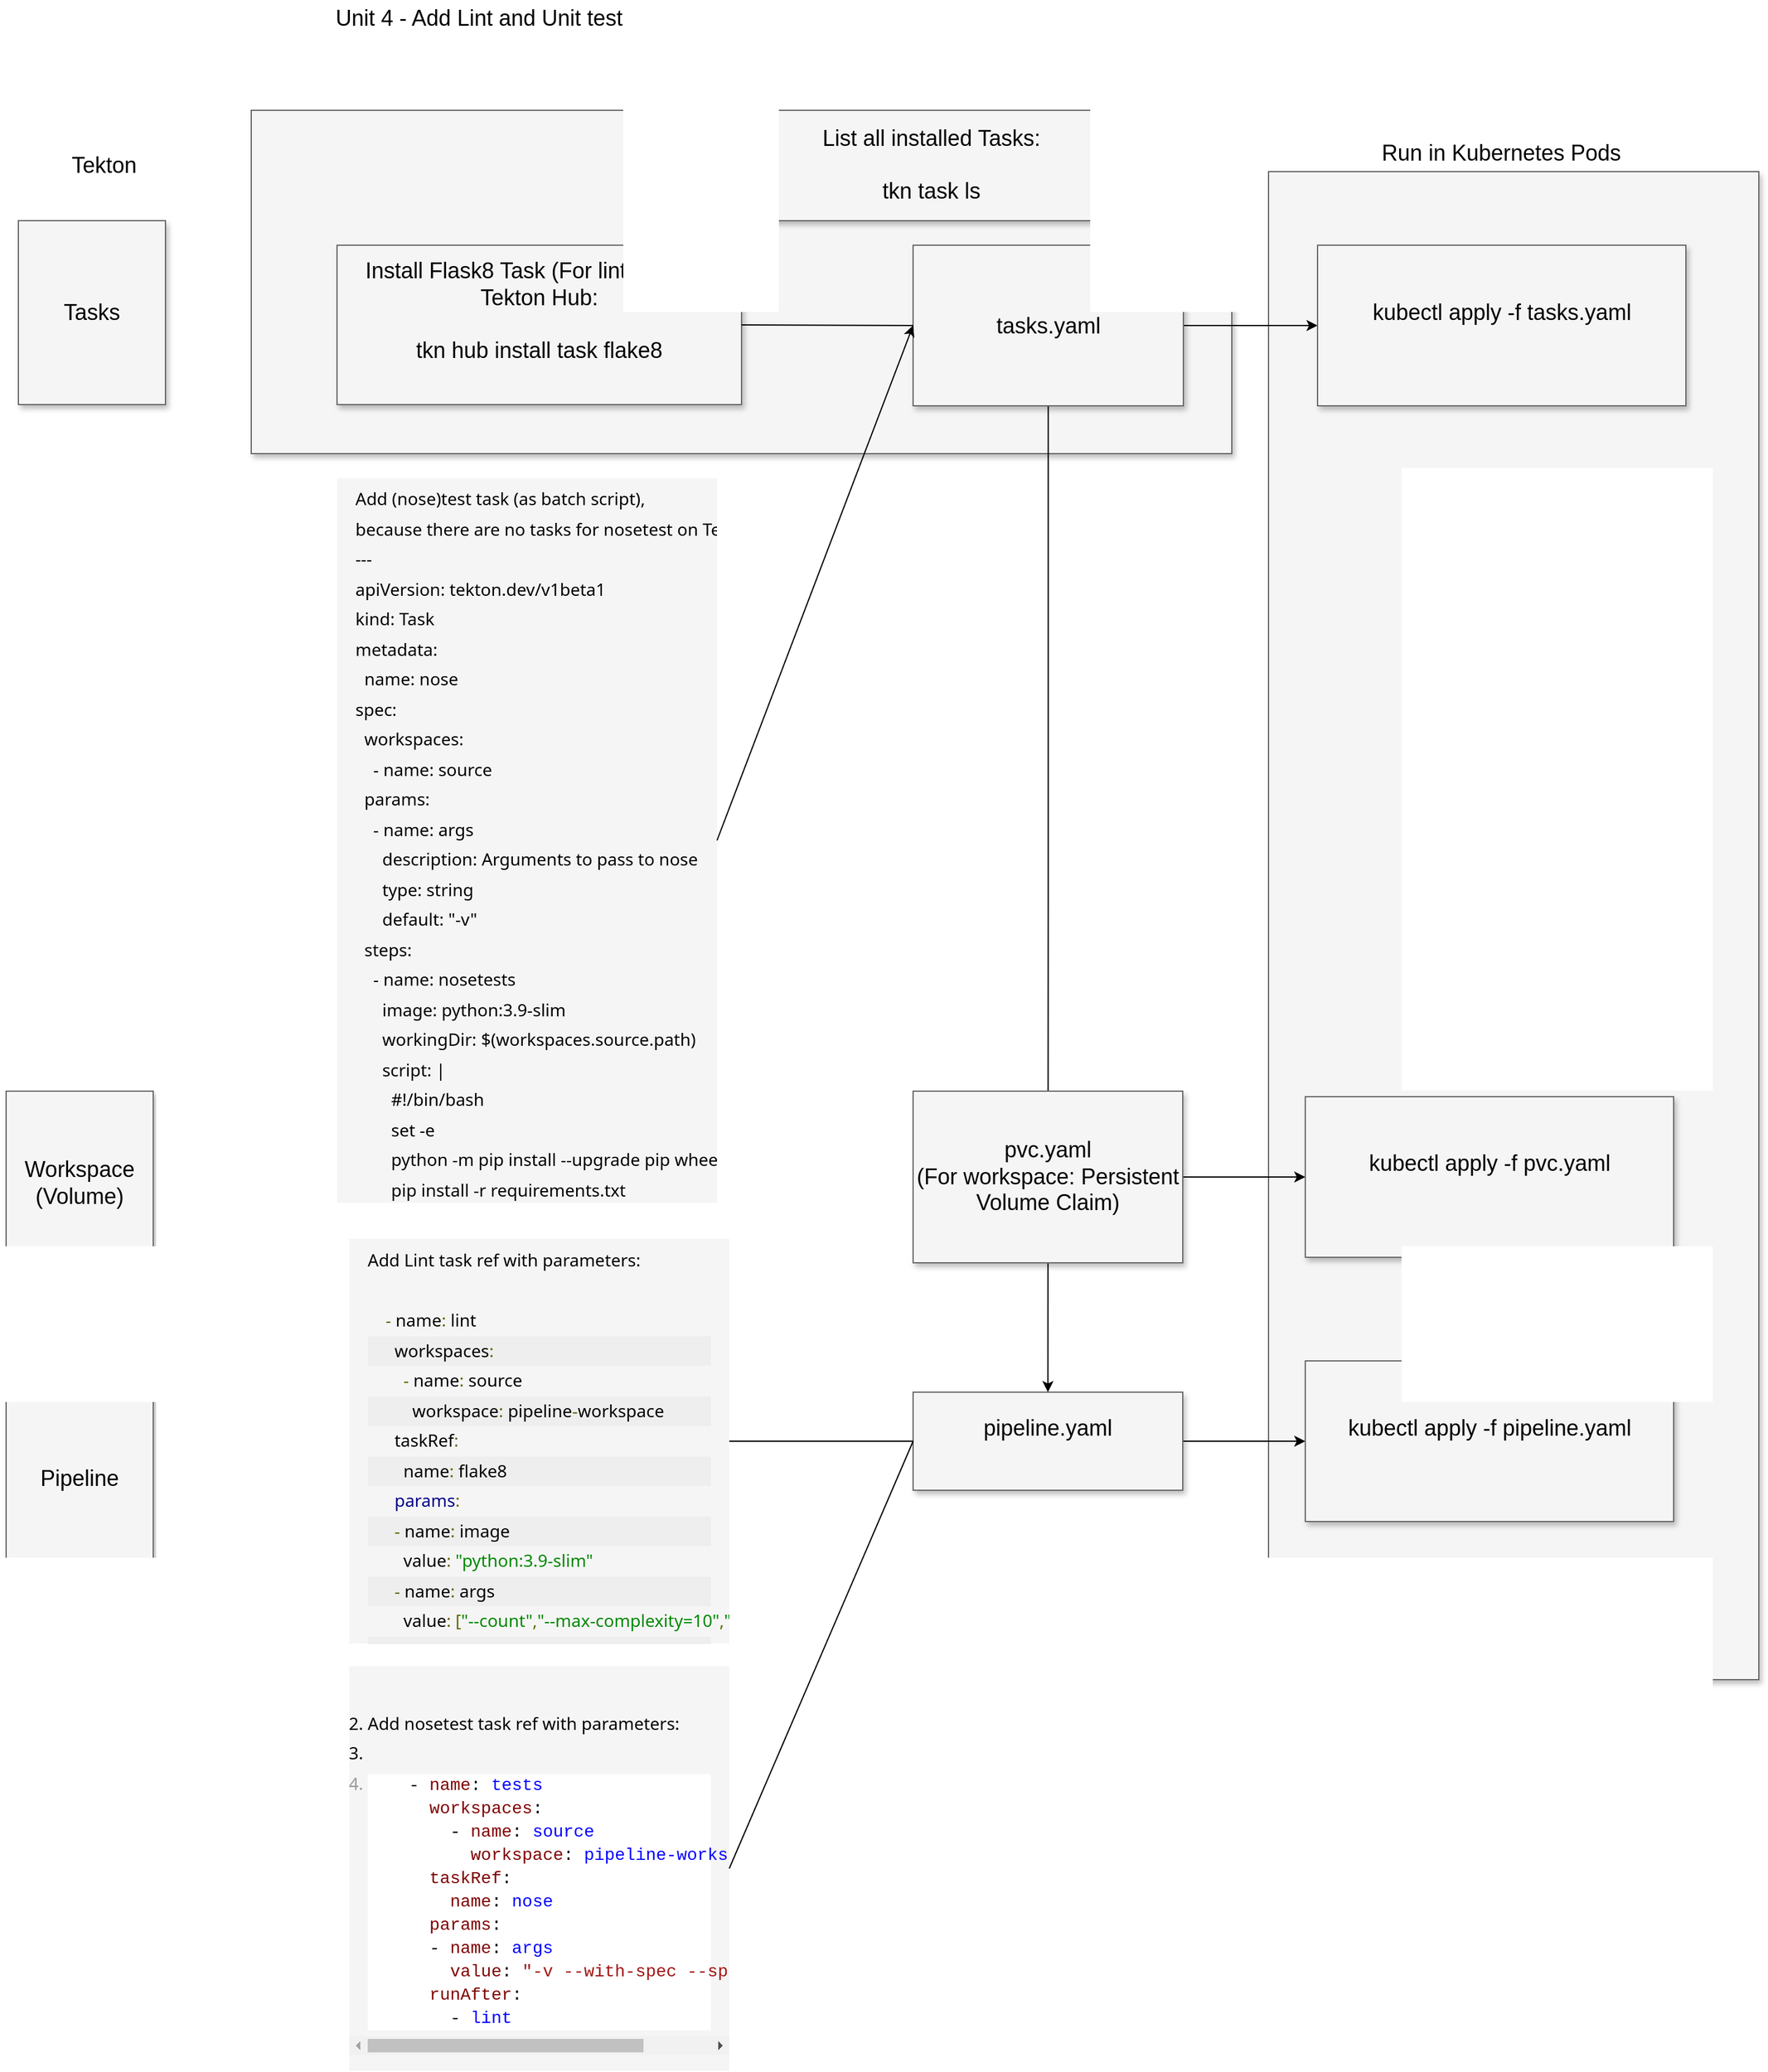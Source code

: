 <mxfile version="24.6.5" type="github">
  <diagram name="Page-1" id="90a13364-a465-7bf4-72fc-28e22215d7a0">
    <mxGraphModel dx="1434" dy="780" grid="1" gridSize="10" guides="1" tooltips="1" connect="1" arrows="1" fold="1" page="1" pageScale="1.5" pageWidth="1169" pageHeight="826" background="none" math="0" shadow="0">
      <root>
        <mxCell id="0" style=";html=1;" />
        <mxCell id="1" style=";html=1;" parent="0" />
        <mxCell id="V4-tu-K6Rpd_aIwKzUje-17" value="" style="whiteSpace=wrap;html=1;shadow=1;fontSize=18;fillColor=#f5f5f5;strokeColor=#666666;" vertex="1" parent="1">
          <mxGeometry x="1040" y="310" width="400" height="1230" as="geometry" />
        </mxCell>
        <mxCell id="V4-tu-K6Rpd_aIwKzUje-14" value="" style="whiteSpace=wrap;html=1;shadow=1;fontSize=18;fillColor=#f5f5f5;strokeColor=#666666;" vertex="1" parent="1">
          <mxGeometry x="210" y="260" width="800" height="280" as="geometry" />
        </mxCell>
        <mxCell id="3a17f1ce550125da-13" style="edgeStyle=elbowEdgeStyle;rounded=0;html=1;startArrow=none;startFill=0;jettySize=auto;orthogonalLoop=1;fontSize=18;elbow=vertical;" parent="1" source="3a17f1ce550125da-4" target="3a17f1ce550125da-2" edge="1">
          <mxGeometry relative="1" as="geometry" />
        </mxCell>
        <mxCell id="V4-tu-K6Rpd_aIwKzUje-25" value="" style="edgeStyle=orthogonalEdgeStyle;rounded=0;orthogonalLoop=1;jettySize=auto;html=1;" edge="1" parent="1" source="3a17f1ce550125da-2" target="V4-tu-K6Rpd_aIwKzUje-9">
          <mxGeometry relative="1" as="geometry" />
        </mxCell>
        <mxCell id="3a17f1ce550125da-2" value="pipeline.yaml&lt;div&gt;&lt;br&gt;&lt;/div&gt;" style="whiteSpace=wrap;html=1;shadow=1;fontSize=18;fillColor=#f5f5f5;strokeColor=#666666;" parent="1" vertex="1">
          <mxGeometry x="750" y="1305.5" width="220" height="80" as="geometry" />
        </mxCell>
        <mxCell id="V4-tu-K6Rpd_aIwKzUje-21" style="edgeStyle=orthogonalEdgeStyle;rounded=0;orthogonalLoop=1;jettySize=auto;html=1;exitX=1;exitY=0.5;exitDx=0;exitDy=0;entryX=0;entryY=0.5;entryDx=0;entryDy=0;" edge="1" parent="1" source="3a17f1ce550125da-4" target="V4-tu-K6Rpd_aIwKzUje-3">
          <mxGeometry relative="1" as="geometry" />
        </mxCell>
        <mxCell id="3a17f1ce550125da-4" value="tasks.yaml" style="whiteSpace=wrap;html=1;shadow=1;fontSize=18;fillColor=#f5f5f5;strokeColor=#666666;" parent="1" vertex="1">
          <mxGeometry x="750" y="370" width="220.5" height="131" as="geometry" />
        </mxCell>
        <mxCell id="3a17f1ce550125da-8" value="Tasks" style="whiteSpace=wrap;html=1;shadow=1;fontSize=18;fillColor=#f5f5f5;strokeColor=#666666;" parent="1" vertex="1">
          <mxGeometry x="20" y="350" width="120" height="150" as="geometry" />
        </mxCell>
        <mxCell id="V4-tu-K6Rpd_aIwKzUje-23" value="" style="edgeStyle=orthogonalEdgeStyle;rounded=0;orthogonalLoop=1;jettySize=auto;html=1;" edge="1" parent="1" source="V4-tu-K6Rpd_aIwKzUje-1" target="V4-tu-K6Rpd_aIwKzUje-8">
          <mxGeometry relative="1" as="geometry" />
        </mxCell>
        <mxCell id="V4-tu-K6Rpd_aIwKzUje-1" value="pvc.yaml&lt;br&gt;(For workspace: Persistent Volume Claim)" style="whiteSpace=wrap;html=1;shadow=1;fontSize=18;fillColor=#f5f5f5;strokeColor=#666666;" vertex="1" parent="1">
          <mxGeometry x="750" y="1060" width="220" height="140" as="geometry" />
        </mxCell>
        <UserObject label="kubectl apply -f tasks.yaml&lt;div&gt;&lt;br/&gt;&lt;/div&gt;" link="$ kubectl apply -f tasks.yaml&#xa;task.tekton.dev/echo created&#xa;task.tekton.dev/checkout created" id="V4-tu-K6Rpd_aIwKzUje-3">
          <mxCell style="whiteSpace=wrap;html=1;shadow=1;fontSize=18;fillColor=#f5f5f5;strokeColor=#666666;" vertex="1" parent="1">
            <mxGeometry x="1080" y="370" width="300.5" height="131" as="geometry" />
          </mxCell>
        </UserObject>
        <mxCell id="V4-tu-K6Rpd_aIwKzUje-7" value="Install Flask8 Task (For linting) from Tekton Hub:&lt;br&gt;&lt;br&gt;tkn hub install task flake8&lt;span style=&quot;text-align: start;&quot;&gt;&lt;br&gt;&lt;font face=&quot;monospace&quot; color=&quot;rgba(0, 0, 0, 0)&quot;&gt;&lt;span style=&quot;font-size: 0px; text-wrap: nowrap;&quot;&gt;tkn hub install task git-clone --version 0.8&lt;/span&gt;&lt;/font&gt;&lt;br&gt;&lt;/span&gt;" style="whiteSpace=wrap;html=1;shadow=1;fontSize=18;fillColor=#f5f5f5;strokeColor=#666666;" vertex="1" parent="1">
          <mxGeometry x="280" y="370" width="330" height="130" as="geometry" />
        </mxCell>
        <UserObject label="kubectl apply -f pvc.yaml&lt;span style=&quot;color: rgba(0, 0, 0, 0); font-family: monospace; font-size: 0px; text-align: start; text-wrap: nowrap;&quot;&gt;%3CmxGraphModel%3E%3Croot%3E%3CmxCell%20id%3D%220%22%2F%3E%3CmxCell%20id%3D%221%22%20parent%3D%220%22%2F%3E%3CUserObject%20label%3D%22kubectl%20apply%20-f%20tasks.yaml%26lt%3Bdiv%26gt%3B%26lt%3Bbr%2F%26gt%3B%26lt%3B%2Fdiv%26gt%3B%22%20link%3D%22%24%20kubectl%20apply%20-f%20tasks.yaml%26%2310%3Btask.tekton.dev%2Fecho%20created%26%2310%3Btask.tekton.dev%2Fcheckout%20created%22%20id%3D%222%22%3E%3CmxCell%20style%3D%22whiteSpace%3Dwrap%3Bhtml%3D1%3Bshadow%3D1%3BfontSize%3D18%3BfillColor%3D%23f5f5f5%3BstrokeColor%3D%23666666%3B%22%20vertex%3D%221%22%20parent%3D%221%22%3E%3CmxGeometry%20x%3D%22240%22%20y%3D%22860%22%20width%3D%22300.5%22%20height%3D%22131%22%20as%3D%22geometry%22%2F%3E%3C%2FmxCell%3E%3C%2FUserObject%3E%3C%2Froot%3E%3C%2FmxGraphModel%3E&lt;/span&gt;&lt;div&gt;&lt;br&gt;&lt;/div&gt;" link="$ kubectl apply -f tasks.yaml&#xa;task.tekton.dev/echo created&#xa;task.tekton.dev/checkout created" id="V4-tu-K6Rpd_aIwKzUje-8">
          <mxCell style="whiteSpace=wrap;html=1;shadow=1;fontSize=18;fillColor=#f5f5f5;strokeColor=#666666;" vertex="1" parent="1">
            <mxGeometry x="1070" y="1064.5" width="300.5" height="131" as="geometry" />
          </mxCell>
        </UserObject>
        <UserObject label="kubectl apply -f pipeline.yaml&lt;span style=&quot;color: rgba(0, 0, 0, 0); font-family: monospace; font-size: 0px; text-align: start; text-wrap: nowrap;&quot;&gt;%3CmxGraphModel%3E%3Croot%3E%3CmxCell%20id%3D%220%22%2F%3E%3CmxCell%20id%3D%221%22%20parent%3D%220%22%2F%3E%3CUserObject%20label%3D%22kubectl%20apply%20-f%20tasks.yaml%26lt%3Bdiv%26gt%3B%26lt%3Bbr%2F%26gt%3B%26lt%3B%2Fdiv%26gt%3B%22%20link%3D%22%24%20kubectl%20apply%20-f%20tasks.yaml%26%2310%3Btask.tekton.dev%2Fecho%20created%26%2310%3Btask.tekton.dev%2Fcheckout%20created%22%20id%3D%222%22%3E%3CmxCell%20style%3D%22whiteSpace%3Dwrap%3Bhtml%3D1%3Bshadow%3D1%3BfontSize%3D18%3BfillColor%3D%23f5f5f5%3BstrokeColor%3D%23666666%3B%22%20vertex%3D%221%22%20parent%3D%221%22%3E%3CmxGeometry%20x%3D%221070%22%20y%3D%22589%22%20width%3D%22300.5%22%20height%3D%22131%22%20as%3D%22geometry%22%2F%3E%3C%2FmxCell%3E%3C%2FUserObject%3E%3C%2Froot%3E%3C%2FmxGraphModel%3E&lt;/span&gt;&lt;div&gt;&lt;br&gt;&lt;/div&gt;" link="$ kubectl apply -f tasks.yaml&#xa;task.tekton.dev/echo created&#xa;task.tekton.dev/checkout created" id="V4-tu-K6Rpd_aIwKzUje-9">
          <mxCell style="whiteSpace=wrap;html=1;shadow=1;fontSize=18;fillColor=#f5f5f5;strokeColor=#666666;" vertex="1" parent="1">
            <mxGeometry x="1070" y="1280" width="300.5" height="131" as="geometry" />
          </mxCell>
        </UserObject>
        <mxCell id="V4-tu-K6Rpd_aIwKzUje-15" value="" style="endArrow=none;html=1;rounded=0;entryX=0;entryY=0.5;entryDx=0;entryDy=0;exitX=1;exitY=0.5;exitDx=0;exitDy=0;" edge="1" parent="1" source="V4-tu-K6Rpd_aIwKzUje-7" target="3a17f1ce550125da-4">
          <mxGeometry width="50" height="50" relative="1" as="geometry">
            <mxPoint x="620" y="436" as="sourcePoint" />
            <mxPoint x="670" y="390" as="targetPoint" />
          </mxGeometry>
        </mxCell>
        <mxCell id="V4-tu-K6Rpd_aIwKzUje-18" value="Run in Kubernetes Pods" style="text;html=1;align=center;verticalAlign=middle;whiteSpace=wrap;rounded=0;fontSize=18;" vertex="1" parent="1">
          <mxGeometry x="1130" y="280" width="200" height="30" as="geometry" />
        </mxCell>
        <mxCell id="V4-tu-K6Rpd_aIwKzUje-26" value="Pipeline" style="whiteSpace=wrap;html=1;shadow=1;fontSize=18;fillColor=#f5f5f5;strokeColor=#666666;" vertex="1" parent="1">
          <mxGeometry x="10" y="1301" width="120" height="150" as="geometry" />
        </mxCell>
        <mxCell id="V4-tu-K6Rpd_aIwKzUje-27" value="Workspace&lt;br&gt;(Volume)" style="whiteSpace=wrap;html=1;shadow=1;fontSize=18;fillColor=#f5f5f5;strokeColor=#666666;" vertex="1" parent="1">
          <mxGeometry x="10" y="1060" width="120" height="150" as="geometry" />
        </mxCell>
        <mxCell id="V4-tu-K6Rpd_aIwKzUje-28" value="Tekton" style="text;html=1;align=center;verticalAlign=middle;whiteSpace=wrap;rounded=0;fontSize=18;" vertex="1" parent="1">
          <mxGeometry x="10" y="290" width="160" height="30" as="geometry" />
        </mxCell>
        <mxCell id="V4-tu-K6Rpd_aIwKzUje-31" value="Unit 4 - Add Lint and Unit tests to Pipeline" style="text;html=1;align=center;verticalAlign=middle;whiteSpace=wrap;rounded=0;fontSize=18;" vertex="1" parent="1">
          <mxGeometry x="260" y="170" width="370" height="30" as="geometry" />
        </mxCell>
        <mxCell id="V4-tu-K6Rpd_aIwKzUje-32" value="List all installed Tasks:&lt;br&gt;&lt;br&gt;&lt;div style=&quot;text-align: center;&quot;&gt;&lt;span style=&quot;text-align: start; background-color: initial;&quot;&gt;tkn task ls&lt;/span&gt;&lt;span style=&quot;font-size: 0px; text-wrap: nowrap; color: rgba(0, 0, 0, 0); font-family: monospace; text-align: start; background-color: initial;&quot;&gt;tkn hub install task git-clone --version 0.8&lt;/span&gt;&lt;/div&gt;" style="whiteSpace=wrap;html=1;shadow=1;fontSize=18;fillColor=#f5f5f5;strokeColor=#666666;" vertex="1" parent="1">
          <mxGeometry x="600" y="260" width="330" height="90" as="geometry" />
        </mxCell>
        <mxCell id="V4-tu-K6Rpd_aIwKzUje-36" value="&lt;ol class=&quot;linenums&quot; style=&quot;padding: 5px 15px; margin: 0px; box-sizing: border-box; color: rgb(153, 153, 153); overflow-x: auto; flex: 1 1 0%; line-height: 1.75em; font-family: Consolas, &amp;quot;YaHei Consolas Hybrid&amp;quot;, &amp;quot;Meiryo UI&amp;quot;, &amp;quot;Malgun Gothic&amp;quot;, &amp;quot;Segoe UI&amp;quot;, &amp;quot;Trebuchet MS&amp;quot;, Helvetica, monospace, monospace; font-size: 14px; white-space: pre;&quot;&gt;&lt;li class=&quot;L0&quot; style=&quot;padding: 0px; margin: 0px; box-sizing: border-box; list-style-type: &amp;quot;&amp;quot;;&quot;&gt;&lt;code class=&quot;language-yaml&quot; style=&quot;padding: 0px; margin: 0px; box-sizing: border-box; font-family: Consolas, &amp;quot;YaHei Consolas Hybrid&amp;quot;, &amp;quot;Meiryo UI&amp;quot;, &amp;quot;Malgun Gothic&amp;quot;, &amp;quot;Segoe UI&amp;quot;, &amp;quot;Trebuchet MS&amp;quot;, Helvetica, monospace, monospace; font-size: inherit; color: inherit; overflow-wrap: normal; word-break: normal; background: none; border-radius: 3px; border: none; display: inline; max-width: initial; overflow: initial; line-height: inherit;&quot;&gt;&lt;span class=&quot;pln&quot; style=&quot;padding: 0px; margin: 0px; box-sizing: border-box; color: rgb(0, 0, 0);&quot;&gt;Add Lint task ref with parameters:&lt;/span&gt;&lt;/code&gt;&lt;/li&gt;&lt;li class=&quot;L0&quot; style=&quot;padding: 0px; margin: 0px; box-sizing: border-box; list-style-type: &amp;quot;&amp;quot;;&quot;&gt;&lt;code class=&quot;language-yaml&quot; style=&quot;padding: 0px; margin: 0px; box-sizing: border-box; font-family: Consolas, &amp;quot;YaHei Consolas Hybrid&amp;quot;, &amp;quot;Meiryo UI&amp;quot;, &amp;quot;Malgun Gothic&amp;quot;, &amp;quot;Segoe UI&amp;quot;, &amp;quot;Trebuchet MS&amp;quot;, Helvetica, monospace, monospace; font-size: inherit; color: inherit; overflow-wrap: normal; word-break: normal; background: none; border-radius: 3px; border: none; display: inline; max-width: initial; overflow: initial; line-height: inherit;&quot;&gt;&lt;span class=&quot;pln&quot; style=&quot;padding: 0px; margin: 0px; box-sizing: border-box; color: rgb(0, 0, 0);&quot;&gt;&lt;br&gt;&lt;/span&gt;&lt;/code&gt;&lt;/li&gt;&lt;li class=&quot;L0&quot; style=&quot;padding: 0px; margin: 0px; box-sizing: border-box; list-style-type: &amp;quot;&amp;quot;;&quot;&gt;&lt;code class=&quot;language-yaml&quot; style=&quot;padding: 0px; margin: 0px; box-sizing: border-box; font-family: Consolas, &amp;quot;YaHei Consolas Hybrid&amp;quot;, &amp;quot;Meiryo UI&amp;quot;, &amp;quot;Malgun Gothic&amp;quot;, &amp;quot;Segoe UI&amp;quot;, &amp;quot;Trebuchet MS&amp;quot;, Helvetica, monospace, monospace; font-size: inherit; color: inherit; overflow-wrap: normal; word-break: normal; background: none; border-radius: 3px; border: none; display: inline; max-width: initial; overflow: initial; line-height: inherit;&quot;&gt;&lt;span class=&quot;pln&quot; style=&quot;padding: 0px; margin: 0px; box-sizing: border-box; color: rgb(0, 0, 0);&quot;&gt;    &lt;/span&gt;&lt;span class=&quot;pun&quot; style=&quot;padding: 0px; margin: 0px; box-sizing: border-box; color: rgb(102, 102, 0);&quot;&gt;-&lt;/span&gt;&lt;span class=&quot;pln&quot; style=&quot;padding: 0px; margin: 0px; box-sizing: border-box; color: rgb(0, 0, 0);&quot;&gt; name&lt;/span&gt;&lt;span class=&quot;pun&quot; style=&quot;padding: 0px; margin: 0px; box-sizing: border-box; color: rgb(102, 102, 0);&quot;&gt;:&lt;/span&gt;&lt;span class=&quot;pln&quot; style=&quot;padding: 0px; margin: 0px; box-sizing: border-box; color: rgb(0, 0, 0);&quot;&gt; lint&lt;/span&gt;&lt;/code&gt;&lt;/li&gt;&lt;li class=&quot;L1&quot; style=&quot;padding: 0px; margin: 0px; box-sizing: border-box; list-style-type: &amp;quot;&amp;quot;; background: rgb(238, 238, 238);&quot;&gt;&lt;code class=&quot;language-yaml&quot; style=&quot;padding: 0px; margin: 0px; box-sizing: border-box; font-family: Consolas, &amp;quot;YaHei Consolas Hybrid&amp;quot;, &amp;quot;Meiryo UI&amp;quot;, &amp;quot;Malgun Gothic&amp;quot;, &amp;quot;Segoe UI&amp;quot;, &amp;quot;Trebuchet MS&amp;quot;, Helvetica, monospace, monospace; font-size: inherit; color: inherit; overflow-wrap: normal; word-break: normal; background: none; border-radius: 3px; border: none; display: inline; max-width: initial; overflow: initial; line-height: inherit;&quot;&gt;&lt;span class=&quot;pln&quot; style=&quot;padding: 0px; margin: 0px; box-sizing: border-box; color: rgb(0, 0, 0);&quot;&gt;      workspaces&lt;/span&gt;&lt;span class=&quot;pun&quot; style=&quot;padding: 0px; margin: 0px; box-sizing: border-box; color: rgb(102, 102, 0);&quot;&gt;:&lt;/span&gt;&lt;/code&gt;&lt;/li&gt;&lt;li class=&quot;L2&quot; style=&quot;padding: 0px; margin: 0px; box-sizing: border-box; list-style-type: &amp;quot;&amp;quot;;&quot;&gt;&lt;code class=&quot;language-yaml&quot; style=&quot;padding: 0px; margin: 0px; box-sizing: border-box; font-family: Consolas, &amp;quot;YaHei Consolas Hybrid&amp;quot;, &amp;quot;Meiryo UI&amp;quot;, &amp;quot;Malgun Gothic&amp;quot;, &amp;quot;Segoe UI&amp;quot;, &amp;quot;Trebuchet MS&amp;quot;, Helvetica, monospace, monospace; font-size: inherit; color: inherit; overflow-wrap: normal; word-break: normal; background: none; border-radius: 3px; border: none; display: inline; max-width: initial; overflow: initial; line-height: inherit;&quot;&gt;&lt;span class=&quot;pln&quot; style=&quot;padding: 0px; margin: 0px; box-sizing: border-box; color: rgb(0, 0, 0);&quot;&gt;        &lt;/span&gt;&lt;span class=&quot;pun&quot; style=&quot;padding: 0px; margin: 0px; box-sizing: border-box; color: rgb(102, 102, 0);&quot;&gt;-&lt;/span&gt;&lt;span class=&quot;pln&quot; style=&quot;padding: 0px; margin: 0px; box-sizing: border-box; color: rgb(0, 0, 0);&quot;&gt; name&lt;/span&gt;&lt;span class=&quot;pun&quot; style=&quot;padding: 0px; margin: 0px; box-sizing: border-box; color: rgb(102, 102, 0);&quot;&gt;:&lt;/span&gt;&lt;span class=&quot;pln&quot; style=&quot;padding: 0px; margin: 0px; box-sizing: border-box; color: rgb(0, 0, 0);&quot;&gt; source&lt;/span&gt;&lt;/code&gt;&lt;/li&gt;&lt;li class=&quot;L3&quot; style=&quot;padding: 0px; margin: 0px; box-sizing: border-box; list-style-type: &amp;quot;&amp;quot;; background: rgb(238, 238, 238);&quot;&gt;&lt;code class=&quot;language-yaml&quot; style=&quot;padding: 0px; margin: 0px; box-sizing: border-box; font-family: Consolas, &amp;quot;YaHei Consolas Hybrid&amp;quot;, &amp;quot;Meiryo UI&amp;quot;, &amp;quot;Malgun Gothic&amp;quot;, &amp;quot;Segoe UI&amp;quot;, &amp;quot;Trebuchet MS&amp;quot;, Helvetica, monospace, monospace; font-size: inherit; color: inherit; overflow-wrap: normal; word-break: normal; background: none; border-radius: 3px; border: none; display: inline; max-width: initial; overflow: initial; line-height: inherit;&quot;&gt;&lt;span class=&quot;pln&quot; style=&quot;padding: 0px; margin: 0px; box-sizing: border-box; color: rgb(0, 0, 0);&quot;&gt;          workspace&lt;/span&gt;&lt;span class=&quot;pun&quot; style=&quot;padding: 0px; margin: 0px; box-sizing: border-box; color: rgb(102, 102, 0);&quot;&gt;:&lt;/span&gt;&lt;span class=&quot;pln&quot; style=&quot;padding: 0px; margin: 0px; box-sizing: border-box; color: rgb(0, 0, 0);&quot;&gt; pipeline&lt;/span&gt;&lt;span class=&quot;pun&quot; style=&quot;padding: 0px; margin: 0px; box-sizing: border-box; color: rgb(102, 102, 0);&quot;&gt;-&lt;/span&gt;&lt;span class=&quot;pln&quot; style=&quot;padding: 0px; margin: 0px; box-sizing: border-box; color: rgb(0, 0, 0);&quot;&gt;workspace&lt;/span&gt;&lt;/code&gt;&lt;/li&gt;&lt;li class=&quot;L4&quot; style=&quot;padding: 0px; margin: 0px; box-sizing: border-box; list-style-type: &amp;quot;&amp;quot;;&quot;&gt;&lt;code class=&quot;language-yaml&quot; style=&quot;padding: 0px; margin: 0px; box-sizing: border-box; font-family: Consolas, &amp;quot;YaHei Consolas Hybrid&amp;quot;, &amp;quot;Meiryo UI&amp;quot;, &amp;quot;Malgun Gothic&amp;quot;, &amp;quot;Segoe UI&amp;quot;, &amp;quot;Trebuchet MS&amp;quot;, Helvetica, monospace, monospace; font-size: inherit; color: inherit; overflow-wrap: normal; word-break: normal; background: none; border-radius: 3px; border: none; display: inline; max-width: initial; overflow: initial; line-height: inherit;&quot;&gt;&lt;span class=&quot;pln&quot; style=&quot;padding: 0px; margin: 0px; box-sizing: border-box; color: rgb(0, 0, 0);&quot;&gt;      taskRef&lt;/span&gt;&lt;span class=&quot;pun&quot; style=&quot;padding: 0px; margin: 0px; box-sizing: border-box; color: rgb(102, 102, 0);&quot;&gt;:&lt;/span&gt;&lt;/code&gt;&lt;/li&gt;&lt;li class=&quot;L5&quot; style=&quot;padding: 0px; margin: 0px; box-sizing: border-box; list-style-type: &amp;quot;&amp;quot;; background: rgb(238, 238, 238);&quot;&gt;&lt;code class=&quot;language-yaml&quot; style=&quot;padding: 0px; margin: 0px; box-sizing: border-box; font-family: Consolas, &amp;quot;YaHei Consolas Hybrid&amp;quot;, &amp;quot;Meiryo UI&amp;quot;, &amp;quot;Malgun Gothic&amp;quot;, &amp;quot;Segoe UI&amp;quot;, &amp;quot;Trebuchet MS&amp;quot;, Helvetica, monospace, monospace; font-size: inherit; color: inherit; overflow-wrap: normal; word-break: normal; background: none; border-radius: 3px; border: none; display: inline; max-width: initial; overflow: initial; line-height: inherit;&quot;&gt;&lt;span class=&quot;pln&quot; style=&quot;padding: 0px; margin: 0px; box-sizing: border-box; color: rgb(0, 0, 0);&quot;&gt;        name&lt;/span&gt;&lt;span class=&quot;pun&quot; style=&quot;padding: 0px; margin: 0px; box-sizing: border-box; color: rgb(102, 102, 0);&quot;&gt;:&lt;/span&gt;&lt;span class=&quot;pln&quot; style=&quot;padding: 0px; margin: 0px; box-sizing: border-box; color: rgb(0, 0, 0);&quot;&gt; flake8&lt;/span&gt;&lt;/code&gt;&lt;/li&gt;&lt;li class=&quot;L6&quot; style=&quot;padding: 0px; margin: 0px; box-sizing: border-box; list-style-type: &amp;quot;&amp;quot;;&quot;&gt;&lt;code class=&quot;language-yaml&quot; style=&quot;padding: 0px; margin: 0px; box-sizing: border-box; font-family: Consolas, &amp;quot;YaHei Consolas Hybrid&amp;quot;, &amp;quot;Meiryo UI&amp;quot;, &amp;quot;Malgun Gothic&amp;quot;, &amp;quot;Segoe UI&amp;quot;, &amp;quot;Trebuchet MS&amp;quot;, Helvetica, monospace, monospace; font-size: inherit; color: inherit; overflow-wrap: normal; word-break: normal; background: none; border-radius: 3px; border: none; display: inline; max-width: initial; overflow: initial; line-height: inherit;&quot;&gt;&lt;span class=&quot;pln&quot; style=&quot;padding: 0px; margin: 0px; box-sizing: border-box; color: rgb(0, 0, 0);&quot;&gt;      &lt;/span&gt;&lt;span class=&quot;kwd&quot; style=&quot;padding: 0px; margin: 0px; box-sizing: border-box; color: rgb(0, 0, 136);&quot;&gt;params&lt;/span&gt;&lt;span class=&quot;pun&quot; style=&quot;padding: 0px; margin: 0px; box-sizing: border-box; color: rgb(102, 102, 0);&quot;&gt;:&lt;/span&gt;&lt;/code&gt;&lt;/li&gt;&lt;li class=&quot;L7&quot; style=&quot;padding: 0px; margin: 0px; box-sizing: border-box; list-style-type: &amp;quot;&amp;quot;; background: rgb(238, 238, 238);&quot;&gt;&lt;code class=&quot;language-yaml&quot; style=&quot;padding: 0px; margin: 0px; box-sizing: border-box; font-family: Consolas, &amp;quot;YaHei Consolas Hybrid&amp;quot;, &amp;quot;Meiryo UI&amp;quot;, &amp;quot;Malgun Gothic&amp;quot;, &amp;quot;Segoe UI&amp;quot;, &amp;quot;Trebuchet MS&amp;quot;, Helvetica, monospace, monospace; font-size: inherit; color: inherit; overflow-wrap: normal; word-break: normal; background: none; border-radius: 3px; border: none; display: inline; max-width: initial; overflow: initial; line-height: inherit;&quot;&gt;&lt;span class=&quot;pln&quot; style=&quot;padding: 0px; margin: 0px; box-sizing: border-box; color: rgb(0, 0, 0);&quot;&gt;      &lt;/span&gt;&lt;span class=&quot;pun&quot; style=&quot;padding: 0px; margin: 0px; box-sizing: border-box; color: rgb(102, 102, 0);&quot;&gt;-&lt;/span&gt;&lt;span class=&quot;pln&quot; style=&quot;padding: 0px; margin: 0px; box-sizing: border-box; color: rgb(0, 0, 0);&quot;&gt; name&lt;/span&gt;&lt;span class=&quot;pun&quot; style=&quot;padding: 0px; margin: 0px; box-sizing: border-box; color: rgb(102, 102, 0);&quot;&gt;:&lt;/span&gt;&lt;span class=&quot;pln&quot; style=&quot;padding: 0px; margin: 0px; box-sizing: border-box; color: rgb(0, 0, 0);&quot;&gt; image&lt;/span&gt;&lt;/code&gt;&lt;/li&gt;&lt;li class=&quot;L8&quot; style=&quot;padding: 0px; margin: 0px; box-sizing: border-box; list-style-type: &amp;quot;&amp;quot;;&quot;&gt;&lt;code class=&quot;language-yaml&quot; style=&quot;padding: 0px; margin: 0px; box-sizing: border-box; font-family: Consolas, &amp;quot;YaHei Consolas Hybrid&amp;quot;, &amp;quot;Meiryo UI&amp;quot;, &amp;quot;Malgun Gothic&amp;quot;, &amp;quot;Segoe UI&amp;quot;, &amp;quot;Trebuchet MS&amp;quot;, Helvetica, monospace, monospace; font-size: inherit; color: inherit; overflow-wrap: normal; word-break: normal; background: none; border-radius: 3px; border: none; display: inline; max-width: initial; overflow: initial; line-height: inherit;&quot;&gt;&lt;span class=&quot;pln&quot; style=&quot;padding: 0px; margin: 0px; box-sizing: border-box; color: rgb(0, 0, 0);&quot;&gt;        value&lt;/span&gt;&lt;span class=&quot;pun&quot; style=&quot;padding: 0px; margin: 0px; box-sizing: border-box; color: rgb(102, 102, 0);&quot;&gt;:&lt;/span&gt;&lt;span class=&quot;pln&quot; style=&quot;padding: 0px; margin: 0px; box-sizing: border-box; color: rgb(0, 0, 0);&quot;&gt; &lt;/span&gt;&lt;span class=&quot;str&quot; style=&quot;padding: 0px; margin: 0px; box-sizing: border-box; color: rgb(0, 136, 0);&quot;&gt;&quot;python:3.9-slim&quot;&lt;/span&gt;&lt;/code&gt;&lt;/li&gt;&lt;li class=&quot;L9&quot; style=&quot;padding: 0px; margin: 0px; box-sizing: border-box; background: rgb(238, 238, 238); list-style-type: &amp;quot;&amp;quot;;&quot;&gt;&lt;code class=&quot;language-yaml&quot; style=&quot;padding: 0px; margin: 0px; box-sizing: border-box; font-family: Consolas, &amp;quot;YaHei Consolas Hybrid&amp;quot;, &amp;quot;Meiryo UI&amp;quot;, &amp;quot;Malgun Gothic&amp;quot;, &amp;quot;Segoe UI&amp;quot;, &amp;quot;Trebuchet MS&amp;quot;, Helvetica, monospace, monospace; font-size: inherit; color: inherit; overflow-wrap: normal; word-break: normal; background: none; border-radius: 3px; border: none; display: inline; max-width: initial; overflow: initial; line-height: inherit;&quot;&gt;&lt;span class=&quot;pln&quot; style=&quot;padding: 0px; margin: 0px; box-sizing: border-box; color: rgb(0, 0, 0);&quot;&gt;      &lt;/span&gt;&lt;span class=&quot;pun&quot; style=&quot;padding: 0px; margin: 0px; box-sizing: border-box; color: rgb(102, 102, 0);&quot;&gt;-&lt;/span&gt;&lt;span class=&quot;pln&quot; style=&quot;padding: 0px; margin: 0px; box-sizing: border-box; color: rgb(0, 0, 0);&quot;&gt; name&lt;/span&gt;&lt;span class=&quot;pun&quot; style=&quot;padding: 0px; margin: 0px; box-sizing: border-box; color: rgb(102, 102, 0);&quot;&gt;:&lt;/span&gt;&lt;span class=&quot;pln&quot; style=&quot;padding: 0px; margin: 0px; box-sizing: border-box; color: rgb(0, 0, 0);&quot;&gt; args&lt;/span&gt;&lt;/code&gt;&lt;/li&gt;&lt;li class=&quot;L0&quot; style=&quot;padding: 0px; margin: 0px; box-sizing: border-box; list-style-type: &amp;quot;&amp;quot;;&quot;&gt;&lt;code class=&quot;language-yaml&quot; style=&quot;padding: 0px; margin: 0px; box-sizing: border-box; font-family: Consolas, &amp;quot;YaHei Consolas Hybrid&amp;quot;, &amp;quot;Meiryo UI&amp;quot;, &amp;quot;Malgun Gothic&amp;quot;, &amp;quot;Segoe UI&amp;quot;, &amp;quot;Trebuchet MS&amp;quot;, Helvetica, monospace, monospace; font-size: inherit; color: inherit; overflow-wrap: normal; word-break: normal; background: none; border-radius: 3px; border: none; display: inline; max-width: initial; overflow: initial; line-height: inherit;&quot;&gt;&lt;span class=&quot;pln&quot; style=&quot;padding: 0px; margin: 0px; box-sizing: border-box; color: rgb(0, 0, 0);&quot;&gt;        value&lt;/span&gt;&lt;span class=&quot;pun&quot; style=&quot;padding: 0px; margin: 0px; box-sizing: border-box; color: rgb(102, 102, 0);&quot;&gt;:&lt;/span&gt;&lt;span class=&quot;pln&quot; style=&quot;padding: 0px; margin: 0px; box-sizing: border-box; color: rgb(0, 0, 0);&quot;&gt; &lt;/span&gt;&lt;span class=&quot;pun&quot; style=&quot;padding: 0px; margin: 0px; box-sizing: border-box; color: rgb(102, 102, 0);&quot;&gt;[&lt;/span&gt;&lt;span class=&quot;str&quot; style=&quot;padding: 0px; margin: 0px; box-sizing: border-box; color: rgb(0, 136, 0);&quot;&gt;&quot;--count&quot;&lt;/span&gt;&lt;span class=&quot;pun&quot; style=&quot;padding: 0px; margin: 0px; box-sizing: border-box; color: rgb(102, 102, 0);&quot;&gt;,&lt;/span&gt;&lt;span class=&quot;str&quot; style=&quot;padding: 0px; margin: 0px; box-sizing: border-box; color: rgb(0, 136, 0);&quot;&gt;&quot;--max-complexity=10&quot;&lt;/span&gt;&lt;span class=&quot;pun&quot; style=&quot;padding: 0px; margin: 0px; box-sizing: border-box; color: rgb(102, 102, 0);&quot;&gt;,&lt;/span&gt;&lt;span class=&quot;str&quot; style=&quot;padding: 0px; margin: 0px; box-sizing: border-box; color: rgb(0, 136, 0);&quot;&gt;&quot;--max-line-length=127&quot;&lt;/span&gt;&lt;span class=&quot;pun&quot; style=&quot;padding: 0px; margin: 0px; box-sizing: border-box; color: rgb(102, 102, 0);&quot;&gt;,&lt;/span&gt;&lt;span class=&quot;str&quot; style=&quot;padding: 0px; margin: 0px; box-sizing: border-box; color: rgb(0, 136, 0);&quot;&gt;&quot;--statistics&quot;&lt;/span&gt;&lt;span class=&quot;pun&quot; style=&quot;padding: 0px; margin: 0px; box-sizing: border-box; color: rgb(102, 102, 0);&quot;&gt;]&lt;/span&gt;&lt;/code&gt;&lt;/li&gt;&lt;li class=&quot;L1&quot; style=&quot;padding: 0px; margin: 0px; box-sizing: border-box; list-style-type: &amp;quot;&amp;quot;; background: rgb(238, 238, 238);&quot;&gt;&lt;code class=&quot;language-yaml&quot; style=&quot;padding: 0px; margin: 0px; box-sizing: border-box; font-family: Consolas, &amp;quot;YaHei Consolas Hybrid&amp;quot;, &amp;quot;Meiryo UI&amp;quot;, &amp;quot;Malgun Gothic&amp;quot;, &amp;quot;Segoe UI&amp;quot;, &amp;quot;Trebuchet MS&amp;quot;, Helvetica, monospace, monospace; font-size: inherit; color: inherit; overflow-wrap: normal; word-break: normal; background: none; border-radius: 3px; border: none; display: inline; max-width: initial; overflow: initial; line-height: inherit;&quot;&gt;&lt;span class=&quot;pln&quot; style=&quot;padding: 0px; margin: 0px; box-sizing: border-box; color: rgb(0, 0, 0);&quot;&gt;      runAfter&lt;/span&gt;&lt;span class=&quot;pun&quot; style=&quot;padding: 0px; margin: 0px; box-sizing: border-box; color: rgb(102, 102, 0);&quot;&gt;:&lt;/span&gt;&lt;/code&gt;&lt;/li&gt;&lt;li class=&quot;L2&quot; style=&quot;padding: 0px; margin: 0px; box-sizing: border-box; list-style-type: &amp;quot;&amp;quot;;&quot;&gt;&lt;code class=&quot;language-yaml&quot; style=&quot;padding: 0px; margin: 0px; box-sizing: border-box; font-family: Consolas, &amp;quot;YaHei Consolas Hybrid&amp;quot;, &amp;quot;Meiryo UI&amp;quot;, &amp;quot;Malgun Gothic&amp;quot;, &amp;quot;Segoe UI&amp;quot;, &amp;quot;Trebuchet MS&amp;quot;, Helvetica, monospace, monospace; font-size: inherit; color: inherit; overflow-wrap: normal; word-break: normal; background: none; border-radius: 3px; border: none; display: inline; max-width: initial; overflow: initial; line-height: inherit;&quot;&gt;&lt;span class=&quot;pln&quot; style=&quot;padding: 0px; margin: 0px; box-sizing: border-box; color: rgb(0, 0, 0);&quot;&gt;        &lt;/span&gt;&lt;span class=&quot;pun&quot; style=&quot;padding: 0px; margin: 0px; box-sizing: border-box; color: rgb(102, 102, 0);&quot;&gt;-&lt;/span&gt;&lt;span class=&quot;pln&quot; style=&quot;padding: 0px; margin: 0px; box-sizing: border-box; color: rgb(0, 0, 0);&quot;&gt; clone&lt;/span&gt;&lt;/code&gt;&lt;/li&gt;&lt;li&gt;&lt;/li&gt;&lt;/ol&gt;" style="text;spacingTop=-5;whiteSpace=wrap;html=1;align=left;fontSize=12;fontFamily=Helvetica;fillColor=#F5F5F5;strokeColor=none;overflow=fill;collapsible=1;movableLabel=0;autosize=0;fixedWidth=0;snapToPoint=0;container=0;metaEdit=0;backgroundOutline=0;resizeHeight=0;treeFolding=0;treeMoving=0;comic=0;" vertex="1" parent="1">
          <mxGeometry x="290" y="1180.5" width="310" height="330" as="geometry" />
        </mxCell>
        <mxCell id="V4-tu-K6Rpd_aIwKzUje-39" value="" style="endArrow=none;html=1;rounded=0;entryX=0;entryY=0.5;entryDx=0;entryDy=0;exitX=1;exitY=0.5;exitDx=0;exitDy=0;" edge="1" parent="1" source="V4-tu-K6Rpd_aIwKzUje-36" target="3a17f1ce550125da-2">
          <mxGeometry width="50" height="50" relative="1" as="geometry">
            <mxPoint x="590" y="1351" as="sourcePoint" />
            <mxPoint x="640" y="1301" as="targetPoint" />
          </mxGeometry>
        </mxCell>
        <mxCell id="V4-tu-K6Rpd_aIwKzUje-40" value="&lt;ol class=&quot;linenums&quot; style=&quot;padding: 5px 15px; margin: 0px; box-sizing: border-box; overflow-x: auto; flex: 1 1 0%; line-height: 1.75em; font-size: 14px;&quot;&gt;&lt;li class=&quot;L0&quot; style=&quot;color: rgb(153, 153, 153); font-family: Consolas, &amp;quot;YaHei Consolas Hybrid&amp;quot;, &amp;quot;Meiryo UI&amp;quot;, &amp;quot;Malgun Gothic&amp;quot;, &amp;quot;Segoe UI&amp;quot;, &amp;quot;Trebuchet MS&amp;quot;, Helvetica, monospace, monospace; white-space: pre; padding: 0px; margin: 0px; box-sizing: border-box; list-style-type: &amp;quot;&amp;quot;;&quot;&gt;&lt;code class=&quot;language-yaml&quot; style=&quot;padding: 0px; margin: 0px; box-sizing: border-box; font-family: Consolas, &amp;quot;YaHei Consolas Hybrid&amp;quot;, &amp;quot;Meiryo UI&amp;quot;, &amp;quot;Malgun Gothic&amp;quot;, &amp;quot;Segoe UI&amp;quot;, &amp;quot;Trebuchet MS&amp;quot;, Helvetica, monospace, monospace; font-size: inherit; color: inherit; overflow-wrap: normal; word-break: normal; background: none; border-radius: 3px; border: none; display: inline; max-width: initial; overflow: initial; line-height: inherit;&quot;&gt;&lt;span class=&quot;pln&quot; style=&quot;padding: 0px; margin: 0px; box-sizing: border-box; color: rgb(0, 0, 0);&quot;&gt;Add (nose)test task (as batch script),&lt;/span&gt;&lt;/code&gt;&lt;/li&gt;&lt;li class=&quot;L0&quot; style=&quot;color: rgb(153, 153, 153); font-family: Consolas, &amp;quot;YaHei Consolas Hybrid&amp;quot;, &amp;quot;Meiryo UI&amp;quot;, &amp;quot;Malgun Gothic&amp;quot;, &amp;quot;Segoe UI&amp;quot;, &amp;quot;Trebuchet MS&amp;quot;, Helvetica, monospace, monospace; white-space: pre; padding: 0px; margin: 0px; box-sizing: border-box; list-style-type: &amp;quot;&amp;quot;;&quot;&gt;&lt;code class=&quot;language-yaml&quot; style=&quot;padding: 0px; margin: 0px; box-sizing: border-box; font-family: Consolas, &amp;quot;YaHei Consolas Hybrid&amp;quot;, &amp;quot;Meiryo UI&amp;quot;, &amp;quot;Malgun Gothic&amp;quot;, &amp;quot;Segoe UI&amp;quot;, &amp;quot;Trebuchet MS&amp;quot;, Helvetica, monospace, monospace; font-size: inherit; color: inherit; overflow-wrap: normal; word-break: normal; background: none; border-radius: 3px; border: none; display: inline; max-width: initial; overflow: initial; line-height: inherit;&quot;&gt;&lt;span class=&quot;pln&quot; style=&quot;padding: 0px; margin: 0px; box-sizing: border-box; color: rgb(0, 0, 0);&quot;&gt;because there are no tasks for nosetest on Tektonhub&lt;/span&gt;&lt;/code&gt;&lt;/li&gt;&lt;li class=&quot;L0&quot; style=&quot;padding: 0px; margin: 0px; box-sizing: border-box; list-style-type: &amp;quot;&amp;quot;;&quot;&gt;&lt;code class=&quot;language-yaml&quot; style=&quot;padding: 0px; margin: 0px; box-sizing: border-box; overflow-wrap: normal; word-break: normal; background: none; border-radius: 3px; border: none; display: inline; max-width: initial; overflow: initial; line-height: inherit;&quot;&gt;&lt;span class=&quot;pln&quot; style=&quot;padding: 0px; margin: 0px; box-sizing: border-box;&quot;&gt;&lt;font face=&quot;Consolas, YaHei Consolas Hybrid, Meiryo UI, Malgun Gothic, Segoe UI, Trebuchet MS, Helvetica, monospace, monospace&quot;&gt;&lt;span style=&quot;font-size: 14px; white-space: pre;&quot;&gt;---&lt;br&gt;apiVersion: tekton.dev/v1beta1&lt;br&gt;kind: Task&lt;br&gt;metadata:&lt;br&gt;  name: nose&lt;br&gt;spec:&lt;br&gt;  workspaces:&lt;br&gt;    - name: source&lt;br&gt;  params:&lt;br&gt;    - name: args&lt;br&gt;      description: Arguments to pass to nose&lt;br&gt;      type: string&lt;br&gt;      default: &quot;-v&quot;&lt;br&gt;  steps:&lt;br&gt;    - name: nosetests&lt;br&gt;      image: python:3.9-slim&lt;br&gt;      workingDir: $(workspaces.source.path)&lt;br&gt;      script: |&lt;br&gt;        #!/bin/bash&lt;br&gt;        set -e&lt;br&gt;        python -m pip install --upgrade pip wheel&lt;br&gt;        pip install -r requirements.txt&lt;br&gt;        nosetests $(params.args)&lt;/span&gt;&lt;/font&gt;&lt;br&gt;&lt;/span&gt;&lt;/code&gt;&lt;/li&gt;&lt;li class=&quot;L0&quot; style=&quot;color: rgb(153, 153, 153); font-family: Consolas, &amp;quot;YaHei Consolas Hybrid&amp;quot;, &amp;quot;Meiryo UI&amp;quot;, &amp;quot;Malgun Gothic&amp;quot;, &amp;quot;Segoe UI&amp;quot;, &amp;quot;Trebuchet MS&amp;quot;, Helvetica, monospace, monospace; font-size: 14px; white-space: pre; padding: 0px; margin: 0px; box-sizing: border-box; list-style-type: &amp;quot;&amp;quot;;&quot;&gt;&lt;span style=&quot;color: rgba(0, 0, 0, 0); font-family: monospace; font-size: 0px; white-space-collapse: collapse;&quot;&gt;%3CmxGraphModel%3E%3Croot%3E%3CmxCell%20id%3D%220%22%2F%3E%3CmxCell%20id%3D%221%22%20parent%3D%220%22%2F%3E%3CmxCell%20id%3D%222%22%20value%3D%22%26lt%3Bol%20class%3D%26quot%3Blinenums%26quot%3B%20style%3D%26quot%3Bpadding%3A%205px%2015px%3B%20margin%3A%200px%3B%20box-sizing%3A%20border-box%3B%20color%3A%20rgb(153%2C%20153%2C%20153)%3B%20overflow-x%3A%20auto%3B%20flex%3A%201%201%200%25%3B%20line-height%3A%201.75em%3B%20font-family%3A%20Consolas%2C%20%26amp%3Bquot%3BYaHei%20Consolas%20Hybrid%26amp%3Bquot%3B%2C%20%26amp%3Bquot%3BMeiryo%20UI%26amp%3Bquot%3B%2C%20%26amp%3Bquot%3BMalgun%20Gothic%26amp%3Bquot%3B%2C%20%26amp%3Bquot%3BSegoe%20UI%26amp%3Bquot%3B%2C%20%26amp%3Bquot%3BTrebuchet%20MS%26amp%3Bquot%3B%2C%20Helvetica%2C%20monospace%2C%20monospace%3B%20font-size%3A%2014px%3B%20white-space%3A%20pre%3B%26quot%3B%26gt%3B%26lt%3Bli%20class%3D%26quot%3BL0%26quot%3B%20style%3D%26quot%3Bpadding%3A%200px%3B%20margin%3A%200px%3B%20box-sizing%3A%20border-box%3B%20list-style-type%3A%20%26amp%3Bquot%3B%26amp%3Bquot%3B%3B%26quot%3B%26gt%3B%26lt%3Bcode%20class%3D%26quot%3Blanguage-yaml%26quot%3B%20style%3D%26quot%3Bpadding%3A%200px%3B%20margin%3A%200px%3B%20box-sizing%3A%20border-box%3B%20font-family%3A%20Consolas%2C%20%26amp%3Bquot%3BYaHei%20Consolas%20Hybrid%26amp%3Bquot%3B%2C%20%26amp%3Bquot%3BMeiryo%20UI%26amp%3Bquot%3B%2C%20%26amp%3Bquot%3BMalgun%20Gothic%26amp%3Bquot%3B%2C%20%26amp%3Bquot%3BSegoe%20UI%26amp%3Bquot%3B%2C%20%26amp%3Bquot%3BTrebuchet%20MS%26amp%3Bquot%3B%2C%20Helvetica%2C%20monospace%2C%20monospace%3B%20font-size%3A%20inherit%3B%20color%3A%20inherit%3B%20overflow-wrap%3A%20normal%3B%20word-break%3A%20normal%3B%20background%3A%20none%3B%20border-radius%3A%203px%3B%20border%3A%20none%3B%20display%3A%20inline%3B%20max-width%3A%20initial%3B%20overflow%3A%20initial%3B%20line-height%3A%20inherit%3B%26quot%3B%26gt%3B%26lt%3Bspan%20class%3D%26quot%3Bpln%26quot%3B%20style%3D%26quot%3Bpadding%3A%200px%3B%20margin%3A%200px%3B%20box-sizing%3A%20border-box%3B%20color%3A%20rgb(0%2C%200%2C%200)%3B%26quot%3B%26gt%3BAdd%20Lint%20task%20ref%20with%20parameters%3A%26lt%3B%2Fspan%26gt%3B%26lt%3B%2Fcode%26gt%3B%26lt%3B%2Fli%26gt%3B%26lt%3Bli%20class%3D%26quot%3BL0%26quot%3B%20style%3D%26quot%3Bpadding%3A%200px%3B%20margin%3A%200px%3B%20box-sizing%3A%20border-box%3B%20list-style-type%3A%20%26amp%3Bquot%3B%26amp%3Bquot%3B%3B%26quot%3B%26gt%3B%26lt%3Bcode%20class%3D%26quot%3Blanguage-yaml%26quot%3B%20style%3D%26quot%3Bpadding%3A%200px%3B%20margin%3A%200px%3B%20box-sizing%3A%20border-box%3B%20font-family%3A%20Consolas%2C%20%26amp%3Bquot%3BYaHei%20Consolas%20Hybrid%26amp%3Bquot%3B%2C%20%26amp%3Bquot%3BMeiryo%20UI%26amp%3Bquot%3B%2C%20%26amp%3Bquot%3BMalgun%20Gothic%26amp%3Bquot%3B%2C%20%26amp%3Bquot%3BSegoe%20UI%26amp%3Bquot%3B%2C%20%26amp%3Bquot%3BTrebuchet%20MS%26amp%3Bquot%3B%2C%20Helvetica%2C%20monospace%2C%20monospace%3B%20font-size%3A%20inherit%3B%20color%3A%20inherit%3B%20overflow-wrap%3A%20normal%3B%20word-break%3A%20normal%3B%20background%3A%20none%3B%20border-radius%3A%203px%3B%20border%3A%20none%3B%20display%3A%20inline%3B%20max-width%3A%20initial%3B%20overflow%3A%20initial%3B%20line-height%3A%20inherit%3B%26quot%3B%26gt%3B%26lt%3Bspan%20class%3D%26quot%3Bpln%26quot%3B%20style%3D%26quot%3Bpadding%3A%200px%3B%20margin%3A%200px%3B%20box-sizing%3A%20border-box%3B%20color%3A%20rgb(0%2C%200%2C%200)%3B%26quot%3B%26gt%3B%26lt%3Bbr%26gt%3B%26lt%3B%2Fspan%26gt%3B%26lt%3B%2Fcode%26gt%3B%26lt%3B%2Fli%26gt%3B%26lt%3Bli%20class%3D%26quot%3BL0%26quot%3B%20style%3D%26quot%3Bpadding%3A%200px%3B%20margin%3A%200px%3B%20box-sizing%3A%20border-box%3B%20list-style-type%3A%20%26amp%3Bquot%3B%26amp%3Bquot%3B%3B%26quot%3B%26gt%3B%26lt%3Bcode%20class%3D%26quot%3Blanguage-yaml%26quot%3B%20style%3D%26quot%3Bpadding%3A%200px%3B%20margin%3A%200px%3B%20box-sizing%3A%20border-box%3B%20font-family%3A%20Consolas%2C%20%26amp%3Bquot%3BYaHei%20Consolas%20Hybrid%26amp%3Bquot%3B%2C%20%26amp%3Bquot%3BMeiryo%20UI%26amp%3Bquot%3B%2C%20%26amp%3Bquot%3BMalgun%20Gothic%26amp%3Bquot%3B%2C%20%26amp%3Bquot%3BSegoe%20UI%26amp%3Bquot%3B%2C%20%26amp%3Bquot%3BTrebuchet%20MS%26amp%3Bquot%3B%2C%20Helvetica%2C%20monospace%2C%20monospace%3B%20font-size%3A%20inherit%3B%20color%3A%20inherit%3B%20overflow-wrap%3A%20normal%3B%20word-break%3A%20normal%3B%20background%3A%20none%3B%20border-radius%3A%203px%3B%20border%3A%20none%3B%20display%3A%20inline%3B%20max-width%3A%20initial%3B%20overflow%3A%20initial%3B%20line-height%3A%20inherit%3B%26quot%3B%26gt%3B%26lt%3Bspan%20class%3D%26quot%3Bpln%26quot%3B%20style%3D%26quot%3Bpadding%3A%200px%3B%20margin%3A%200px%3B%20box-sizing%3A%20border-box%3B%20color%3A%20rgb(0%2C%200%2C%200)%3B%26quot%3B%26gt%3B%20%20%20%20%26lt%3B%2Fspan%26gt%3B%26lt%3Bspan%20class%3D%26quot%3Bpun%26quot%3B%20style%3D%26quot%3Bpadding%3A%200px%3B%20margin%3A%200px%3B%20box-sizing%3A%20border-box%3B%20color%3A%20rgb(102%2C%20102%2C%200)%3B%26quot%3B%26gt%3B-%26lt%3B%2Fspan%26gt%3B%26lt%3Bspan%20class%3D%26quot%3Bpln%26quot%3B%20style%3D%26quot%3Bpadding%3A%200px%3B%20margin%3A%200px%3B%20box-sizing%3A%20border-box%3B%20color%3A%20rgb(0%2C%200%2C%200)%3B%26quot%3B%26gt%3B%20name%26lt%3B%2Fspan%26gt%3B%26lt%3Bspan%20class%3D%26quot%3Bpun%26quot%3B%20style%3D%26quot%3Bpadding%3A%200px%3B%20margin%3A%200px%3B%20box-sizing%3A%20border-box%3B%20color%3A%20rgb(102%2C%20102%2C%200)%3B%26quot%3B%26gt%3B%3A%26lt%3B%2Fspan%26gt%3B%26lt%3Bspan%20class%3D%26quot%3Bpln%26quot%3B%20style%3D%26quot%3Bpadding%3A%200px%3B%20margin%3A%200px%3B%20box-sizing%3A%20border-box%3B%20color%3A%20rgb(0%2C%200%2C%200)%3B%26quot%3B%26gt%3B%20lint%26lt%3B%2Fspan%26gt%3B%26lt%3B%2Fcode%26gt%3B%26lt%3B%2Fli%26gt%3B%26lt%3Bli%20class%3D%26quot%3BL1%26quot%3B%20style%3D%26quot%3Bpadding%3A%200px%3B%20margin%3A%200px%3B%20box-sizing%3A%20border-box%3B%20list-style-type%3A%20%26amp%3Bquot%3B%26amp%3Bquot%3B%3B%20background%3A%20rgb(238%2C%20238%2C%20238)%3B%26quot%3B%26gt%3B%26lt%3Bcode%20class%3D%26quot%3Blanguage-yaml%26quot%3B%20style%3D%26quot%3Bpadding%3A%200px%3B%20margin%3A%200px%3B%20box-sizing%3A%20border-box%3B%20font-family%3A%20Consolas%2C%20%26amp%3Bquot%3BYaHei%20Consolas%20Hybrid%26amp%3Bquot%3B%2C%20%26amp%3Bquot%3BMeiryo%20UI%26amp%3Bquot%3B%2C%20%26amp%3Bquot%3BMalgun%20Gothic%26amp%3Bquot%3B%2C%20%26amp%3Bquot%3BSegoe%20UI%26amp%3Bquot%3B%2C%20%26amp%3Bquot%3BTrebuchet%20MS%26amp%3Bquot%3B%2C%20Helvetica%2C%20monospace%2C%20monospace%3B%20font-size%3A%20inherit%3B%20color%3A%20inherit%3B%20overflow-wrap%3A%20normal%3B%20word-break%3A%20normal%3B%20background%3A%20none%3B%20border-radius%3A%203px%3B%20border%3A%20none%3B%20display%3A%20inline%3B%20max-width%3A%20initial%3B%20overflow%3A%20initial%3B%20line-height%3A%20inherit%3B%26quot%3B%26gt%3B%26lt%3Bspan%20class%3D%26quot%3Bpln%26quot%3B%20style%3D%26quot%3Bpadding%3A%200px%3B%20margin%3A%200px%3B%20box-sizing%3A%20border-box%3B%20color%3A%20rgb(0%2C%200%2C%200)%3B%26quot%3B%26gt%3B%20%20%20%20%20%20workspaces%26lt%3B%2Fspan%26gt%3B%26lt%3Bspan%20class%3D%26quot%3Bpun%26quot%3B%20style%3D%26quot%3Bpadding%3A%200px%3B%20margin%3A%200px%3B%20box-sizing%3A%20border-box%3B%20color%3A%20rgb(102%2C%20102%2C%200)%3B%26quot%3B%26gt%3B%3A%26lt%3B%2Fspan%26gt%3B%26lt%3B%2Fcode%26gt%3B%26lt%3B%2Fli%26gt%3B%26lt%3Bli%20class%3D%26quot%3BL2%26quot%3B%20style%3D%26quot%3Bpadding%3A%200px%3B%20margin%3A%200px%3B%20box-sizing%3A%20border-box%3B%20list-style-type%3A%20%26amp%3Bquot%3B%26amp%3Bquot%3B%3B%26quot%3B%26gt%3B%26lt%3Bcode%20class%3D%26quot%3Blanguage-yaml%26quot%3B%20style%3D%26quot%3Bpadding%3A%200px%3B%20margin%3A%200px%3B%20box-sizing%3A%20border-box%3B%20font-family%3A%20Consolas%2C%20%26amp%3Bquot%3BYaHei%20Consolas%20Hybrid%26amp%3Bquot%3B%2C%20%26amp%3Bquot%3BMeiryo%20UI%26amp%3Bquot%3B%2C%20%26amp%3Bquot%3BMalgun%20Gothic%26amp%3Bquot%3B%2C%20%26amp%3Bquot%3BSegoe%20UI%26amp%3Bquot%3B%2C%20%26amp%3Bquot%3BTrebuchet%20MS%26amp%3Bquot%3B%2C%20Helvetica%2C%20monospace%2C%20monospace%3B%20font-size%3A%20inherit%3B%20color%3A%20inherit%3B%20overflow-wrap%3A%20normal%3B%20word-break%3A%20normal%3B%20background%3A%20none%3B%20border-radius%3A%203px%3B%20border%3A%20none%3B%20display%3A%20inline%3B%20max-width%3A%20initial%3B%20overflow%3A%20initial%3B%20line-height%3A%20inherit%3B%26quot%3B%26gt%3B%26lt%3Bspan%20class%3D%26quot%3Bpln%26quot%3B%20style%3D%26quot%3Bpadding%3A%200px%3B%20margin%3A%200px%3B%20box-sizing%3A%20border-box%3B%20color%3A%20rgb(0%2C%200%2C%200)%3B%26quot%3B%26gt%3B%20%20%20%20%20%20%20%20%26lt%3B%2Fspan%26gt%3B%26lt%3Bspan%20class%3D%26quot%3Bpun%26quot%3B%20style%3D%26quot%3Bpadding%3A%200px%3B%20margin%3A%200px%3B%20box-sizing%3A%20border-box%3B%20color%3A%20rgb(102%2C%20102%2C%200)%3B%26quot%3B%26gt%3B-%26lt%3B%2Fspan%26gt%3B%26lt%3Bspan%20class%3D%26quot%3Bpln%26quot%3B%20style%3D%26quot%3Bpadding%3A%200px%3B%20margin%3A%200px%3B%20box-sizing%3A%20border-box%3B%20color%3A%20rgb(0%2C%200%2C%200)%3B%26quot%3B%26gt%3B%20name%26lt%3B%2Fspan%26gt%3B%26lt%3Bspan%20class%3D%26quot%3Bpun%26quot%3B%20style%3D%26quot%3Bpadding%3A%200px%3B%20margin%3A%200px%3B%20box-sizing%3A%20border-box%3B%20color%3A%20rgb(102%2C%20102%2C%200)%3B%26quot%3B%26gt%3B%3A%26lt%3B%2Fspan%26gt%3B%26lt%3Bspan%20class%3D%26quot%3Bpln%26quot%3B%20style%3D%26quot%3Bpadding%3A%200px%3B%20margin%3A%200px%3B%20box-sizing%3A%20border-box%3B%20color%3A%20rgb(0%2C%200%2C%200)%3B%26quot%3B%26gt%3B%20source%26lt%3B%2Fspan%26gt%3B%26lt%3B%2Fcode%26gt%3B%26lt%3B%2Fli%26gt%3B%26lt%3Bli%20class%3D%26quot%3BL3%26quot%3B%20style%3D%26quot%3Bpadding%3A%200px%3B%20margin%3A%200px%3B%20box-sizing%3A%20border-box%3B%20list-style-type%3A%20%26amp%3Bquot%3B%26amp%3Bquot%3B%3B%20background%3A%20rgb(238%2C%20238%2C%20238)%3B%26quot%3B%26gt%3B%26lt%3Bcode%20class%3D%26quot%3Blanguage-yaml%26quot%3B%20style%3D%26quot%3Bpadding%3A%200px%3B%20margin%3A%200px%3B%20box-sizing%3A%20border-box%3B%20font-family%3A%20Consolas%2C%20%26amp%3Bquot%3BYaHei%20Consolas%20Hybrid%26amp%3Bquot%3B%2C%20%26amp%3Bquot%3BMeiryo%20UI%26amp%3Bquot%3B%2C%20%26amp%3Bquot%3BMalgun%20Gothic%26amp%3Bquot%3B%2C%20%26amp%3Bquot%3BSegoe%20UI%26amp%3Bquot%3B%2C%20%26amp%3Bquot%3BTrebuchet%20MS%26amp%3Bquot%3B%2C%20Helvetica%2C%20monospace%2C%20monospace%3B%20font-size%3A%20inherit%3B%20color%3A%20inherit%3B%20overflow-wrap%3A%20normal%3B%20word-break%3A%20normal%3B%20background%3A%20none%3B%20border-radius%3A%203px%3B%20border%3A%20none%3B%20display%3A%20inline%3B%20max-width%3A%20initial%3B%20overflow%3A%20initial%3B%20line-height%3A%20inherit%3B%26quot%3B%26gt%3B%26lt%3Bspan%20class%3D%26quot%3Bpln%26quot%3B%20style%3D%26quot%3Bpadding%3A%200px%3B%20margin%3A%200px%3B%20box-sizing%3A%20border-box%3B%20color%3A%20rgb(0%2C%200%2C%200)%3B%26quot%3B%26gt%3B%20%20%20%20%20%20%20%20%20%20workspace%26lt%3B%2Fspan%26gt%3B%26lt%3Bspan%20class%3D%26quot%3Bpun%26quot%3B%20style%3D%26quot%3Bpadding%3A%200px%3B%20margin%3A%200px%3B%20box-sizing%3A%20border-box%3B%20color%3A%20rgb(102%2C%20102%2C%200)%3B%26quot%3B%26gt%3B%3A%26lt%3B%2Fspan%26gt%3B%26lt%3Bspan%20class%3D%26quot%3Bpln%26quot%3B%20style%3D%26quot%3Bpadding%3A%200px%3B%20margin%3A%200px%3B%20box-sizing%3A%20border-box%3B%20color%3A%20rgb(0%2C%200%2C%200)%3B%26quot%3B%26gt%3B%20pipeline%26lt%3B%2Fspan%26gt%3B%26lt%3Bspan%20class%3D%26quot%3Bpun%26quot%3B%20style%3D%26quot%3Bpadding%3A%200px%3B%20margin%3A%200px%3B%20box-sizing%3A%20border-box%3B%20color%3A%20rgb(102%2C%20102%2C%200)%3B%26quot%3B%26gt%3B-%26lt%3B%2Fspan%26gt%3B%26lt%3Bspan%20class%3D%26quot%3Bpln%26quot%3B%20style%3D%26quot%3Bpadding%3A%200px%3B%20margin%3A%200px%3B%20box-sizing%3A%20border-box%3B%20color%3A%20rgb(0%2C%200%2C%200)%3B%26quot%3B%26gt%3Bworkspace%26lt%3B%2Fspan%26gt%3B%26lt%3B%2Fcode%26gt%3B%26lt%3B%2Fli%26gt%3B%26lt%3Bli%20class%3D%26quot%3BL4%26quot%3B%20style%3D%26quot%3Bpadding%3A%200px%3B%20margin%3A%200px%3B%20box-sizing%3A%20border-box%3B%20list-style-type%3A%20%26amp%3Bquot%3B%26amp%3Bquot%3B%3B%26quot%3B%26gt%3B%26lt%3Bcode%20class%3D%26quot%3Blanguage-yaml%26quot%3B%20style%3D%26quot%3Bpadding%3A%200px%3B%20margin%3A%200px%3B%20box-sizing%3A%20border-box%3B%20font-family%3A%20Consolas%2C%20%26amp%3Bquot%3BYaHei%20Consolas%20Hybrid%26amp%3Bquot%3B%2C%20%26amp%3Bquot%3BMeiryo%20UI%26amp%3Bquot%3B%2C%20%26amp%3Bquot%3BMalgun%20Gothic%26amp%3Bquot%3B%2C%20%26amp%3Bquot%3BSegoe%20UI%26amp%3Bquot%3B%2C%20%26amp%3Bquot%3BTrebuchet%20MS%26amp%3Bquot%3B%2C%20Helvetica%2C%20monospace%2C%20monospace%3B%20font-size%3A%20inherit%3B%20color%3A%20inherit%3B%20overflow-wrap%3A%20normal%3B%20word-break%3A%20normal%3B%20background%3A%20none%3B%20border-radius%3A%203px%3B%20border%3A%20none%3B%20display%3A%20inline%3B%20max-width%3A%20initial%3B%20overflow%3A%20initial%3B%20line-height%3A%20inherit%3B%26quot%3B%26gt%3B%26lt%3Bspan%20class%3D%26quot%3Bpln%26quot%3B%20style%3D%26quot%3Bpadding%3A%200px%3B%20margin%3A%200px%3B%20box-sizing%3A%20border-box%3B%20color%3A%20rgb(0%2C%200%2C%200)%3B%26quot%3B%26gt%3B%20%20%20%20%20%20taskRef%26lt%3B%2Fspan%26gt%3B%26lt%3Bspan%20class%3D%26quot%3Bpun%26quot%3B%20style%3D%26quot%3Bpadding%3A%200px%3B%20margin%3A%200px%3B%20box-sizing%3A%20border-box%3B%20color%3A%20rgb(102%2C%20102%2C%200)%3B%26quot%3B%26gt%3B%3A%26lt%3B%2Fspan%26gt%3B%26lt%3B%2Fcode%26gt%3B%26lt%3B%2Fli%26gt%3B%26lt%3Bli%20class%3D%26quot%3BL5%26quot%3B%20style%3D%26quot%3Bpadding%3A%200px%3B%20margin%3A%200px%3B%20box-sizing%3A%20border-box%3B%20list-style-type%3A%20%26amp%3Bquot%3B%26amp%3Bquot%3B%3B%20background%3A%20rgb(238%2C%20238%2C%20238)%3B%26quot%3B%26gt%3B%26lt%3Bcode%20class%3D%26quot%3Blanguage-yaml%26quot%3B%20style%3D%26quot%3Bpadding%3A%200px%3B%20margin%3A%200px%3B%20box-sizing%3A%20border-box%3B%20font-family%3A%20Consolas%2C%20%26amp%3Bquot%3BYaHei%20Consolas%20Hybrid%26amp%3Bquot%3B%2C%20%26amp%3Bquot%3BMeiryo%20UI%26amp%3Bquot%3B%2C%20%26amp%3Bquot%3BMalgun%20Gothic%26amp%3Bquot%3B%2C%20%26amp%3Bquot%3BSegoe%20UI%26amp%3Bquot%3B%2C%20%26amp%3Bquot%3BTrebuchet%20MS%26amp%3Bquot%3B%2C%20Helvetica%2C%20monospace%2C%20monospace%3B%20font-size%3A%20inherit%3B%20color%3A%20inherit%3B%20overflow-wrap%3A%20normal%3B%20word-break%3A%20normal%3B%20background%3A%20none%3B%20border-radius%3A%203px%3B%20border%3A%20none%3B%20display%3A%20inline%3B%20max-width%3A%20initial%3B%20overflow%3A%20initial%3B%20line-height%3A%20inherit%3B%26quot%3B%26gt%3B%26lt%3Bspan%20class%3D%26quot%3Bpln%26quot%3B%20style%3D%26quot%3Bpadding%3A%200px%3B%20margin%3A%200px%3B%20box-sizing%3A%20border-box%3B%20color%3A%20rgb(0%2C%200%2C%200)%3B%26quot%3B%26gt%3B%20%20%20%20%20%20%20%20name%26lt%3B%2Fspan%26gt%3B%26lt%3Bspan%20class%3D%26quot%3Bpun%26quot%3B%20style%3D%26quot%3Bpadding%3A%200px%3B%20margin%3A%200px%3B%20box-sizing%3A%20border-box%3B%20color%3A%20rgb(102%2C%20102%2C%200)%3B%26quot%3B%26gt%3B%3A%26lt%3B%2Fspan%26gt%3B%26lt%3Bspan%20class%3D%26quot%3Bpln%26quot%3B%20style%3D%26quot%3Bpadding%3A%200px%3B%20margin%3A%200px%3B%20box-sizing%3A%20border-box%3B%20color%3A%20rgb(0%2C%200%2C%200)%3B%26quot%3B%26gt%3B%20flake8%26lt%3B%2Fspan%26gt%3B%26lt%3B%2Fcode%26gt%3B%26lt%3B%2Fli%26gt%3B%26lt%3Bli%20class%3D%26quot%3BL6%26quot%3B%20style%3D%26quot%3Bpadding%3A%200px%3B%20margin%3A%200px%3B%20box-sizing%3A%20border-box%3B%20list-style-type%3A%20%26amp%3Bquot%3B%26amp%3Bquot%3B%3B%26quot%3B%26gt%3B%26lt%3Bcode%20class%3D%26quot%3Blanguage-yaml%26quot%3B%20style%3D%26quot%3Bpadding%3A%200px%3B%20margin%3A%200px%3B%20box-sizing%3A%20border-box%3B%20font-family%3A%20Consolas%2C%20%26amp%3Bquot%3BYaHei%20Consolas%20Hybrid%26amp%3Bquot%3B%2C%20%26amp%3Bquot%3BMeiryo%20UI%26amp%3Bquot%3B%2C%20%26amp%3Bquot%3BMalgun%20Gothic%26amp%3Bquot%3B%2C%20%26amp%3Bquot%3BSegoe%20UI%26amp%3Bquot%3B%2C%20%26amp%3Bquot%3BTrebuchet%20MS%26amp%3Bquot%3B%2C%20Helvetica%2C%20monospace%2C%20monospace%3B%20font-size%3A%20inherit%3B%20color%3A%20inherit%3B%20overflow-wrap%3A%20normal%3B%20word-break%3A%20normal%3B%20background%3A%20none%3B%20border-radius%3A%203px%3B%20border%3A%20none%3B%20display%3A%20inline%3B%20max-width%3A%20initial%3B%20overflow%3A%20initial%3B%20line-height%3A%20inherit%3B%26quot%3B%26gt%3B%26lt%3Bspan%20class%3D%26quot%3Bpln%26quot%3B%20style%3D%26quot%3Bpadding%3A%200px%3B%20margin%3A%200px%3B%20box-sizing%3A%20border-box%3B%20color%3A%20rgb(0%2C%200%2C%200)%3B%26quot%3B%26gt%3B%20%20%20%20%20%20%26lt%3B%2Fspan%26gt%3B%26lt%3Bspan%20class%3D%26quot%3Bkwd%26quot%3B%20style%3D%26quot%3Bpadding%3A%200px%3B%20margin%3A%200px%3B%20box-sizing%3A%20border-box%3B%20color%3A%20rgb(0%2C%200%2C%20136)%3B%26quot%3B%26gt%3Bparams%26lt%3B%2Fspan%26gt%3B%26lt%3Bspan%20class%3D%26quot%3Bpun%26quot%3B%20style%3D%26quot%3Bpadding%3A%200px%3B%20margin%3A%200px%3B%20box-sizing%3A%20border-box%3B%20color%3A%20rgb(102%2C%20102%2C%200)%3B%26quot%3B%26gt%3B%3A%26lt%3B%2Fspan%26gt%3B%26lt%3B%2Fcode%26gt%3B%26lt%3B%2Fli%26gt%3B%26lt%3Bli%20class%3D%26quot%3BL7%26quot%3B%20style%3D%26quot%3Bpadding%3A%200px%3B%20margin%3A%200px%3B%20box-sizing%3A%20border-box%3B%20list-style-type%3A%20%26amp%3Bquot%3B%26amp%3Bquot%3B%3B%20background%3A%20rgb(238%2C%20238%2C%20238)%3B%26quot%3B%26gt%3B%26lt%3Bcode%20class%3D%26quot%3Blanguage-yaml%26quot%3B%20style%3D%26quot%3Bpadding%3A%200px%3B%20margin%3A%200px%3B%20box-sizing%3A%20border-box%3B%20font-family%3A%20Consolas%2C%20%26amp%3Bquot%3BYaHei%20Consolas%20Hybrid%26amp%3Bquot%3B%2C%20%26amp%3Bquot%3BMeiryo%20UI%26amp%3Bquot%3B%2C%20%26amp%3Bquot%3BMalgun%20Gothic%26amp%3Bquot%3B%2C%20%26amp%3Bquot%3BSegoe%20UI%26amp%3Bquot%3B%2C%20%26amp%3Bquot%3BTrebuchet%20MS%26amp%3Bquot%3B%2C%20Helvetica%2C%20monospace%2C%20monospace%3B%20font-size%3A%20inherit%3B%20color%3A%20inherit%3B%20overflow-wrap%3A%20normal%3B%20word-break%3A%20normal%3B%20background%3A%20none%3B%20border-radius%3A%203px%3B%20border%3A%20none%3B%20display%3A%20inline%3B%20max-width%3A%20initial%3B%20overflow%3A%20initial%3B%20line-height%3A%20inherit%3B%26quot%3B%26gt%3B%26lt%3Bspan%20class%3D%26quot%3Bpln%26quot%3B%20style%3D%26quot%3Bpadding%3A%200px%3B%20margin%3A%200px%3B%20box-sizing%3A%20border-box%3B%20color%3A%20rgb(0%2C%200%2C%200)%3B%26quot%3B%26gt%3B%20%20%20%20%20%20%26lt%3B%2Fspan%26gt%3B%26lt%3Bspan%20class%3D%26quot%3Bpun%26quot%3B%20style%3D%26quot%3Bpadding%3A%200px%3B%20margin%3A%200px%3B%20box-sizing%3A%20border-box%3B%20color%3A%20rgb(102%2C%20102%2C%200)%3B%26quot%3B%26gt%3B-%26lt%3B%2Fspan%26gt%3B%26lt%3Bspan%20class%3D%26quot%3Bpln%26quot%3B%20style%3D%26quot%3Bpadding%3A%200px%3B%20margin%3A%200px%3B%20box-sizing%3A%20border-box%3B%20color%3A%20rgb(0%2C%200%2C%200)%3B%26quot%3B%26gt%3B%20name%26lt%3B%2Fspan%26gt%3B%26lt%3Bspan%20class%3D%26quot%3Bpun%26quot%3B%20style%3D%26quot%3Bpadding%3A%200px%3B%20margin%3A%200px%3B%20box-sizing%3A%20border-box%3B%20color%3A%20rgb(102%2C%20102%2C%200)%3B%26quot%3B%26gt%3B%3A%26lt%3B%2Fspan%26gt%3B%26lt%3Bspan%20class%3D%26quot%3Bpln%26quot%3B%20style%3D%26quot%3Bpadding%3A%200px%3B%20margin%3A%200px%3B%20box-sizing%3A%20border-box%3B%20color%3A%20rgb(0%2C%200%2C%200)%3B%26quot%3B%26gt%3B%20image%26lt%3B%2Fspan%26gt%3B%26lt%3B%2Fcode%26gt%3B%26lt%3B%2Fli%26gt%3B%26lt%3Bli%20class%3D%26quot%3BL8%26quot%3B%20style%3D%26quot%3Bpadding%3A%200px%3B%20margin%3A%200px%3B%20box-sizing%3A%20border-box%3B%20list-style-type%3A%20%26amp%3Bquot%3B%26amp%3Bquot%3B%3B%26quot%3B%26gt%3B%26lt%3Bcode%20class%3D%26quot%3Blanguage-yaml%26quot%3B%20style%3D%26quot%3Bpadding%3A%200px%3B%20margin%3A%200px%3B%20box-sizing%3A%20border-box%3B%20font-family%3A%20Consolas%2C%20%26amp%3Bquot%3BYaHei%20Consolas%20Hybrid%26amp%3Bquot%3B%2C%20%26amp%3Bquot%3BMeiryo%20UI%26amp%3Bquot%3B%2C%20%26amp%3Bquot%3BMalgun%20Gothic%26amp%3Bquot%3B%2C%20%26amp%3Bquot%3BSegoe%20UI%26amp%3Bquot%3B%2C%20%26amp%3Bquot%3BTrebuchet%20MS%26amp%3Bquot%3B%2C%20Helvetica%2C%20monospace%2C%20monospace%3B%20font-size%3A%20inherit%3B%20color%3A%20inherit%3B%20overflow-wrap%3A%20normal%3B%20word-break%3A%20normal%3B%20background%3A%20none%3B%20border-radius%3A%203px%3B%20border%3A%20none%3B%20display%3A%20inline%3B%20max-width%3A%20initial%3B%20overflow%3A%20initial%3B%20line-height%3A%20inherit%3B%26quot%3B%26gt%3B%26lt%3Bspan%20class%3D%26quot%3Bpln%26quot%3B%20style%3D%26quot%3Bpadding%3A%200px%3B%20margin%3A%200px%3B%20box-sizing%3A%20border-box%3B%20color%3A%20rgb(0%2C%200%2C%200)%3B%26quot%3B%26gt%3B%20%20%20%20%20%20%20%20value%26lt%3B%2Fspan%26gt%3B%26lt%3Bspan%20class%3D%26quot%3Bpun%26quot%3B%20style%3D%26quot%3Bpadding%3A%200px%3B%20margin%3A%200px%3B%20box-sizing%3A%20border-box%3B%20color%3A%20rgb(102%2C%20102%2C%200)%3B%26quot%3B%26gt%3B%3A%26lt%3B%2Fspan%26gt%3B%26lt%3Bspan%20class%3D%26quot%3Bpln%26quot%3B%20style%3D%26quot%3Bpadding%3A%200px%3B%20margin%3A%200px%3B%20box-sizing%3A%20border-box%3B%20color%3A%20rgb(0%2C%200%2C%200)%3B%26quot%3B%26gt%3B%20%26lt%3B%2Fspan%26gt%3B%26lt%3Bspan%20class%3D%26quot%3Bstr%26quot%3B%20style%3D%26quot%3Bpadding%3A%200px%3B%20margin%3A%200px%3B%20box-sizing%3A%20border-box%3B%20color%3A%20rgb(0%2C%20136%2C%200)%3B%26quot%3B%26gt%3B%26quot%3Bpython%3A3.9-slim%26quot%3B%26lt%3B%2Fspan%26gt%3B%26lt%3B%2Fcode%26gt%3B%26lt%3B%2Fli%26gt%3B%26lt%3Bli%20class%3D%26quot%3BL9%26quot%3B%20style%3D%26quot%3Bpadding%3A%200px%3B%20margin%3A%200px%3B%20box-sizing%3A%20border-box%3B%20background%3A%20rgb(238%2C%20238%2C%20238)%3B%20list-style-type%3A%20%26amp%3Bquot%3B%26amp%3Bquot%3B%3B%26quot%3B%26gt%3B%26lt%3Bcode%20class%3D%26quot%3Blanguage-yaml%26quot%3B%20style%3D%26quot%3Bpadding%3A%200px%3B%20margin%3A%200px%3B%20box-sizing%3A%20border-box%3B%20font-family%3A%20Consolas%2C%20%26amp%3Bquot%3BYaHei%20Consolas%20Hybrid%26amp%3Bquot%3B%2C%20%26amp%3Bquot%3BMeiryo%20UI%26amp%3Bquot%3B%2C%20%26amp%3Bquot%3BMalgun%20Gothic%26amp%3Bquot%3B%2C%20%26amp%3Bquot%3BSegoe%20UI%26amp%3Bquot%3B%2C%20%26amp%3Bquot%3BTrebuchet%20MS%26amp%3Bquot%3B%2C%20Helvetica%2C%20monospace%2C%20monospace%3B%20font-size%3A%20inherit%3B%20color%3A%20inherit%3B%20overflow-wrap%3A%20normal%3B%20word-break%3A%20normal%3B%20background%3A%20none%3B%20border-radius%3A%203px%3B%20border%3A%20none%3B%20display%3A%20inline%3B%20max-width%3A%20initial%3B%20overflow%3A%20initial%3B%20line-height%3A%20inherit%3B%26quot%3B%26gt%3B%26lt%3Bspan%20class%3D%26quot%3Bpln%26quot%3B%20style%3D%26quot%3Bpadding%3A%200px%3B%20margin%3A%200px%3B%20box-sizing%3A%20border-box%3B%20color%3A%20rgb(0%2C%200%2C%200)%3B%26quot%3B%26gt%3B%20%20%20%20%20%20%26lt%3B%2Fspan%26gt%3B%26lt%3Bspan%20class%3D%26quot%3Bpun%26quot%3B%20style%3D%26quot%3Bpadding%3A%200px%3B%20margin%3A%200px%3B%20box-sizing%3A%20border-box%3B%20color%3A%20rgb(102%2C%20102%2C%200)%3B%26quot%3B%26gt%3B-%26lt%3B%2Fspan%26gt%3B%26lt%3Bspan%20class%3D%26quot%3Bpln%26quot%3B%20style%3D%26quot%3Bpadding%3A%200px%3B%20margin%3A%200px%3B%20box-sizing%3A%20border-box%3B%20color%3A%20rgb(0%2C%200%2C%200)%3B%26quot%3B%26gt%3B%20name%26lt%3B%2Fspan%26gt%3B%26lt%3Bspan%20class%3D%26quot%3Bpun%26quot%3B%20style%3D%26quot%3Bpadding%3A%200px%3B%20margin%3A%200px%3B%20box-sizing%3A%20border-box%3B%20color%3A%20rgb(102%2C%20102%2C%200)%3B%26quot%3B%26gt%3B%3A%26lt%3B%2Fspan%26gt%3B%26lt%3Bspan%20class%3D%26quot%3Bpln%26quot%3B%20style%3D%26quot%3Bpadding%3A%200px%3B%20margin%3A%200px%3B%20box-sizing%3A%20border-box%3B%20color%3A%20rgb(0%2C%200%2C%200)%3B%26quot%3B%26gt%3B%20args%26lt%3B%2Fspan%26gt%3B%26lt%3B%2Fcode%26gt%3B%26lt%3B%2Fli%26gt%3B%26lt%3Bli%20class%3D%26quot%3BL0%26quot%3B%20style%3D%26quot%3Bpadding%3A%200px%3B%20margin%3A%200px%3B%20box-sizing%3A%20border-box%3B%20list-style-type%3A%20%26amp%3Bquot%3B%26amp%3Bquot%3B%3B%26quot%3B%26gt%3B%26lt%3Bcode%20class%3D%26quot%3Blanguage-yaml%26quot%3B%20style%3D%26quot%3Bpadding%3A%200px%3B%20margin%3A%200px%3B%20box-sizing%3A%20border-box%3B%20font-family%3A%20Consolas%2C%20%26amp%3Bquot%3BYaHei%20Consolas%20Hybrid%26amp%3Bquot%3B%2C%20%26amp%3Bquot%3BMeiryo%20UI%26amp%3Bquot%3B%2C%20%26amp%3Bquot%3BMalgun%20Gothic%26amp%3Bquot%3B%2C%20%26amp%3Bquot%3BSegoe%20UI%26amp%3Bquot%3B%2C%20%26amp%3Bquot%3BTrebuchet%20MS%26amp%3Bquot%3B%2C%20Helvetica%2C%20monospace%2C%20monospace%3B%20font-size%3A%20inherit%3B%20color%3A%20inherit%3B%20overflow-wrap%3A%20normal%3B%20word-break%3A%20normal%3B%20background%3A%20none%3B%20border-radius%3A%203px%3B%20border%3A%20none%3B%20display%3A%20inline%3B%20max-width%3A%20initial%3B%20overflow%3A%20initial%3B%20line-height%3A%20inherit%3B%26quot%3B%26gt%3B%26lt%3Bspan%20class%3D%26quot%3Bpln%26quot%3B%20style%3D%26quot%3Bpadding%3A%200px%3B%20margin%3A%200px%3B%20box-sizing%3A%20border-box%3B%20color%3A%20rgb(0%2C%200%2C%200)%3B%26quot%3B%26gt%3B%20%20%20%20%20%20%20%20value%26lt%3B%2Fspan%26gt%3B%26lt%3Bspan%20class%3D%26quot%3Bpun%26quot%3B%20style%3D%26quot%3Bpadding%3A%200px%3B%20margin%3A%200px%3B%20box-sizing%3A%20border-box%3B%20color%3A%20rgb(102%2C%20102%2C%200)%3B%26quot%3B%26gt%3B%3A%26lt%3B%2Fspan%26gt%3B%26lt%3Bspan%20class%3D%26quot%3Bpln%26quot%3B%20style%3D%26quot%3Bpadding%3A%200px%3B%20margin%3A%200px%3B%20box-sizing%3A%20border-box%3B%20color%3A%20rgb(0%2C%200%2C%200)%3B%26quot%3B%26gt%3B%20%26lt%3B%2Fspan%26gt%3B%26lt%3Bspan%20class%3D%26quot%3Bpun%26quot%3B%20style%3D%26quot%3Bpadding%3A%200px%3B%20margin%3A%200px%3B%20box-sizing%3A%20border-box%3B%20color%3A%20rgb(102%2C%20102%2C%200)%3B%26quot%3B%26gt%3B%5B%26lt%3B%2Fspan%26gt%3B%26lt%3Bspan%20class%3D%26quot%3Bstr%26quot%3B%20style%3D%26quot%3Bpadding%3A%200px%3B%20margin%3A%200px%3B%20box-sizing%3A%20border-box%3B%20color%3A%20rgb(0%2C%20136%2C%200)%3B%26quot%3B%26gt%3B%26quot%3B--count%26quot%3B%26lt%3B%2Fspan%26gt%3B%26lt%3Bspan%20class%3D%26quot%3Bpun%26quot%3B%20style%3D%26quot%3Bpadding%3A%200px%3B%20margin%3A%200px%3B%20box-sizing%3A%20border-box%3B%20color%3A%20rgb(102%2C%20102%2C%200)%3B%26quot%3B%26gt%3B%2C%26lt%3B%2Fspan%26gt%3B%26lt%3Bspan%20class%3D%26quot%3Bstr%26quot%3B%20style%3D%26quot%3Bpadding%3A%200px%3B%20margin%3A%200px%3B%20box-sizing%3A%20border-box%3B%20color%3A%20rgb(0%2C%20136%2C%200)%3B%26quot%3B%26gt%3B%26quot%3B--max-complexity%3D10%26quot%3B%26lt%3B%2Fspan%26gt%3B%26lt%3Bspan%20class%3D%26quot%3Bpun%26quot%3B%20style%3D%26quot%3Bpadding%3A%200px%3B%20margin%3A%200px%3B%20box-sizing%3A%20border-box%3B%20color%3A%20rgb(102%2C%20102%2C%200)%3B%26quot%3B%26gt%3B%2C%26lt%3B%2Fspan%26gt%3B%26lt%3Bspan%20class%3D%26quot%3Bstr%26quot%3B%20style%3D%26quot%3Bpadding%3A%200px%3B%20margin%3A%200px%3B%20box-sizing%3A%20border-box%3B%20color%3A%20rgb(0%2C%20136%2C%200)%3B%26quot%3B%26gt%3B%26quot%3B--max-line-length%3D127%26quot%3B%26lt%3B%2Fspan%26gt%3B%26lt%3Bspan%20class%3D%26quot%3Bpun%26quot%3B%20style%3D%26quot%3Bpadding%3A%200px%3B%20margin%3A%200px%3B%20box-sizing%3A%20border-box%3B%20color%3A%20rgb(102%2C%20102%2C%200)%3B%26quot%3B%26gt%3B%2C%26lt%3B%2Fspan%26gt%3B%26lt%3Bspan%20class%3D%26quot%3Bstr%26quot%3B%20style%3D%26quot%3Bpadding%3A%200px%3B%20margin%3A%200px%3B%20box-sizing%3A%20border-box%3B%20color%3A%20rgb(0%2C%20136%2C%200)%3B%26quot%3B%26gt%3B%26quot%3B--statistics%26quot%3B%26lt%3B%2Fspan%26gt%3B%26lt%3Bspan%20class%3D%26quot%3Bpun%26quot%3B%20style%3D%26quot%3Bpadding%3A%200px%3B%20margin%3A%200px%3B%20box-sizing%3A%20border-box%3B%20color%3A%20rgb(102%2C%20102%2C%200)%3B%26quot%3B%26gt%3B%5D%26lt%3B%2Fspan%26gt%3B%26lt%3B%2Fcode%26gt%3B%26lt%3B%2Fli%26gt%3B%26lt%3Bli%20class%3D%26quot%3BL1%26quot%3B%20style%3D%26quot%3Bpadding%3A%200px%3B%20margin%3A%200px%3B%20box-sizing%3A%20border-box%3B%20list-style-type%3A%20%26amp%3Bquot%3B%26amp%3Bquot%3B%3B%20background%3A%20rgb(238%2C%20238%2C%20238)%3B%26quot%3B%26gt%3B%26lt%3Bcode%20class%3D%26quot%3Blanguage-yaml%26quot%3B%20style%3D%26quot%3Bpadding%3A%200px%3B%20margin%3A%200px%3B%20box-sizing%3A%20border-box%3B%20font-family%3A%20Consolas%2C%20%26amp%3Bquot%3BYaHei%20Consolas%20Hybrid%26amp%3Bquot%3B%2C%20%26amp%3Bquot%3BMeiryo%20UI%26amp%3Bquot%3B%2C%20%26amp%3Bquot%3BMalgun%20Gothic%26amp%3Bquot%3B%2C%20%26amp%3Bquot%3BSegoe%20UI%26amp%3Bquot%3B%2C%20%26amp%3Bquot%3BTrebuchet%20MS%26amp%3Bquot%3B%2C%20Helvetica%2C%20monospace%2C%20monospace%3B%20font-size%3A%20inherit%3B%20color%3A%20inherit%3B%20overflow-wrap%3A%20normal%3B%20word-break%3A%20normal%3B%20background%3A%20none%3B%20border-radius%3A%203px%3B%20border%3A%20none%3B%20display%3A%20inline%3B%20max-width%3A%20initial%3B%20overflow%3A%20initial%3B%20line-height%3A%20inherit%3B%26quot%3B%26gt%3B%26lt%3Bspan%20class%3D%26quot%3Bpln%26quot%3B%20style%3D%26quot%3Bpadding%3A%200px%3B%20margin%3A%200px%3B%20box-sizing%3A%20border-box%3B%20color%3A%20rgb(0%2C%200%2C%200)%3B%26quot%3B%26gt%3B%20%20%20%20%20%20runAfter%26lt%3B%2Fspan%26gt%3B%26lt%3Bspan%20class%3D%26quot%3Bpun%26quot%3B%20style%3D%26quot%3Bpadding%3A%200px%3B%20margin%3A%200px%3B%20box-sizing%3A%20border-box%3B%20color%3A%20rgb(102%2C%20102%2C%200)%3B%26quot%3B%26gt%3B%3A%26lt%3B%2Fspan%26gt%3B%26lt%3B%2Fcode%26gt%3B%26lt%3B%2Fli%26gt%3B%26lt%3Bli%20class%3D%26quot%3BL2%26quot%3B%20style%3D%26quot%3Bpadding%3A%200px%3B%20margin%3A%200px%3B%20box-sizing%3A%20border-box%3B%20list-style-type%3A%20%26amp%3Bquot%3B%26amp%3Bquot%3B%3B%26quot%3B%26gt%3B%26lt%3Bcode%20class%3D%26quot%3Blanguage-yaml%26quot%3B%20style%3D%26quot%3Bpadding%3A%200px%3B%20margin%3A%200px%3B%20box-sizing%3A%20border-box%3B%20font-family%3A%20Consolas%2C%20%26amp%3Bquot%3BYaHei%20Consolas%20Hybrid%26amp%3Bquot%3B%2C%20%26amp%3Bquot%3BMeiryo%20UI%26amp%3Bquot%3B%2C%20%26amp%3Bquot%3BMalgun%20Gothic%26amp%3Bquot%3B%2C%20%26amp%3Bquot%3BSegoe%20UI%26amp%3Bquot%3B%2C%20%26amp%3Bquot%3BTrebuchet%20MS%26amp%3Bquot%3B%2C%20Helvetica%2C%20monospace%2C%20monospace%3B%20font-size%3A%20inherit%3B%20color%3A%20inherit%3B%20overflow-wrap%3A%20normal%3B%20word-break%3A%20normal%3B%20background%3A%20none%3B%20border-radius%3A%203px%3B%20border%3A%20none%3B%20display%3A%20inline%3B%20max-width%3A%20initial%3B%20overflow%3A%20initial%3B%20line-height%3A%20inherit%3B%26quot%3B%26gt%3B%26lt%3Bspan%20class%3D%26quot%3Bpln%26quot%3B%20style%3D%26quot%3Bpadding%3A%200px%3B%20margin%3A%200px%3B%20box-sizing%3A%20border-box%3B%20color%3A%20rgb(0%2C%200%2C%200)%3B%26quot%3B%26gt%3B%20%20%20%20%20%20%20%20%26lt%3B%2Fspan%26gt%3B%26lt%3Bspan%20class%3D%26quot%3Bpun%26quot%3B%20style%3D%26quot%3Bpadding%3A%200px%3B%20margin%3A%200px%3B%20box-sizing%3A%20border-box%3B%20color%3A%20rgb(102%2C%20102%2C%200)%3B%26quot%3B%26gt%3B-%26lt%3B%2Fspan%26gt%3B%26lt%3Bspan%20class%3D%26quot%3Bpln%26quot%3B%20style%3D%26quot%3Bpadding%3A%200px%3B%20margin%3A%200px%3B%20box-sizing%3A%20border-box%3B%20color%3A%20rgb(0%2C%200%2C%200)%3B%26quot%3B%26gt%3B%20clone%26lt%3B%2Fspan%26gt%3B%26lt%3B%2Fcode%26gt%3B%26lt%3B%2Fli%26gt%3B%26lt%3Bli%26gt%3B%26lt%3B%2Fli%26gt%3B%26lt%3B%2Fol%26gt%3B%22%20style%3D%22text%3BspacingTop%3D-5%3BwhiteSpace%3Dwrap%3Bhtml%3D1%3Balign%3Dleft%3BfontSize%3D12%3BfontFamily%3DHelvetica%3BfillColor%3D%23F5F5F5%3BstrokeColor%3Dnone%3Boverflow%3Dfill%3Bcollapsible%3D1%3BmovableLabel%3D0%3Bautosize%3D0%3BfixedWidth%3D0%3BsnapToPoint%3D0%3Bcontainer%3D0%3BmetaEdit%3D0%3BbackgroundOutline%3D0%3BresizeHeight%3D0%3BtreeFolding%3D0%3BtreeMoving%3D0%3Bcomic%3D0%3B%22%20vertex%3D%221%22%20parent%3D%221%22%3E%3CmxGeometry%20x%3D%22330%22%20y%3D%22709.5%22%20width%3D%22310%22%20height%3D%22330%22%20as%3D%22geometry%22%2F%3E%3C%2FmxCell%3E%3C%2Froot%3E%3C%2FmxGraphModel%3E&lt;/span&gt;&lt;br&gt;&lt;/li&gt;&lt;/ol&gt;" style="text;spacingTop=-5;whiteSpace=wrap;html=1;align=left;fontSize=12;fontFamily=Helvetica;fillColor=#F5F5F5;strokeColor=none;overflow=fill;collapsible=1;movableLabel=0;autosize=0;fixedWidth=0;snapToPoint=0;container=0;metaEdit=0;backgroundOutline=0;resizeHeight=0;treeFolding=0;treeMoving=0;comic=0;" vertex="1" parent="1">
          <mxGeometry x="280" y="560" width="310" height="591" as="geometry" />
        </mxCell>
        <mxCell id="V4-tu-K6Rpd_aIwKzUje-43" value="" style="endArrow=classic;html=1;rounded=0;exitX=1;exitY=0.5;exitDx=0;exitDy=0;entryX=0;entryY=0.5;entryDx=0;entryDy=0;" edge="1" parent="1" source="V4-tu-K6Rpd_aIwKzUje-40" target="3a17f1ce550125da-4">
          <mxGeometry width="50" height="50" relative="1" as="geometry">
            <mxPoint x="830" y="800" as="sourcePoint" />
            <mxPoint x="880" y="750" as="targetPoint" />
          </mxGeometry>
        </mxCell>
        <mxCell id="V4-tu-K6Rpd_aIwKzUje-44" value="&lt;ol class=&quot;linenums&quot; style=&quot;padding: 5px 15px; margin: 0px; box-sizing: border-box; overflow-x: auto; flex: 1 1 0%; line-height: 1.75em; white-space: pre; font-size: 14px; font-family: Consolas, &amp;quot;YaHei Consolas Hybrid&amp;quot;, &amp;quot;Meiryo UI&amp;quot;, &amp;quot;Malgun Gothic&amp;quot;, &amp;quot;Segoe UI&amp;quot;, &amp;quot;Trebuchet MS&amp;quot;, Helvetica, monospace, monospace;&quot;&gt;&lt;li class=&quot;L0&quot; style=&quot;color: rgb(153, 153, 153); padding: 0px; margin: 0px; box-sizing: border-box; list-style-type: &amp;quot;&amp;quot;;&quot;&gt;&lt;span style=&quot;color: rgba(0, 0, 0, 0); font-family: monospace; font-size: 0px; white-space-collapse: collapse;&quot;&gt;Add Nosetest task%3CmxGraphModel%3E%3Croot%3E%3CmxCell%20id%3D%220%22%2F%3E%3CmxCell%20id%3D%221%22%20parent%3D%220%22%2F%3E%3CmxCell%20id%3D%222%22%20value%3D%22%26lt%3Bol%20class%3D%26quot%3Blinenums%26quot%3B%20style%3D%26quot%3Bpadding%3A%205px%2015px%3B%20margin%3A%200px%3B%20box-sizing%3A%20border-box%3B%20color%3A%20rgb(153%2C%20153%2C%20153)%3B%20overflow-x%3A%20auto%3B%20flex%3A%201%201%200%25%3B%20line-height%3A%201.75em%3B%20font-family%3A%20Consolas%2C%20%26amp%3Bquot%3BYaHei%20Consolas%20Hybrid%26amp%3Bquot%3B%2C%20%26amp%3Bquot%3BMeiryo%20UI%26amp%3Bquot%3B%2C%20%26amp%3Bquot%3BMalgun%20Gothic%26amp%3Bquot%3B%2C%20%26amp%3Bquot%3BSegoe%20UI%26amp%3Bquot%3B%2C%20%26amp%3Bquot%3BTrebuchet%20MS%26amp%3Bquot%3B%2C%20Helvetica%2C%20monospace%2C%20monospace%3B%20font-size%3A%2014px%3B%20white-space%3A%20pre%3B%26quot%3B%26gt%3B%26lt%3Bli%20class%3D%26quot%3BL0%26quot%3B%20style%3D%26quot%3Bpadding%3A%200px%3B%20margin%3A%200px%3B%20box-sizing%3A%20border-box%3B%20list-style-type%3A%20%26amp%3Bquot%3B%26amp%3Bquot%3B%3B%26quot%3B%26gt%3B%26lt%3Bcode%20class%3D%26quot%3Blanguage-yaml%26quot%3B%20style%3D%26quot%3Bpadding%3A%200px%3B%20margin%3A%200px%3B%20box-sizing%3A%20border-box%3B%20font-family%3A%20Consolas%2C%20%26amp%3Bquot%3BYaHei%20Consolas%20Hybrid%26amp%3Bquot%3B%2C%20%26amp%3Bquot%3BMeiryo%20UI%26amp%3Bquot%3B%2C%20%26amp%3Bquot%3BMalgun%20Gothic%26amp%3Bquot%3B%2C%20%26amp%3Bquot%3BSegoe%20UI%26amp%3Bquot%3B%2C%20%26amp%3Bquot%3BTrebuchet%20MS%26amp%3Bquot%3B%2C%20Helvetica%2C%20monospace%2C%20monospace%3B%20font-size%3A%20inherit%3B%20color%3A%20inherit%3B%20overflow-wrap%3A%20normal%3B%20word-break%3A%20normal%3B%20background%3A%20none%3B%20border-radius%3A%203px%3B%20border%3A%20none%3B%20display%3A%20inline%3B%20max-width%3A%20initial%3B%20overflow%3A%20initial%3B%20line-height%3A%20inherit%3B%26quot%3B%26gt%3B%26lt%3Bspan%20class%3D%26quot%3Bpln%26quot%3B%20style%3D%26quot%3Bpadding%3A%200px%3B%20margin%3A%200px%3B%20box-sizing%3A%20border-box%3B%20color%3A%20rgb(0%2C%200%2C%200)%3B%26quot%3B%26gt%3BAdd%20Lint%20task%20ref%20with%20parameters%3A%26lt%3B%2Fspan%26gt%3B%26lt%3B%2Fcode%26gt%3B%26lt%3B%2Fli%26gt%3B%26lt%3Bli%20class%3D%26quot%3BL0%26quot%3B%20style%3D%26quot%3Bpadding%3A%200px%3B%20margin%3A%200px%3B%20box-sizing%3A%20border-box%3B%20list-style-type%3A%20%26amp%3Bquot%3B%26amp%3Bquot%3B%3B%26quot%3B%26gt%3B%26lt%3Bcode%20class%3D%26quot%3Blanguage-yaml%26quot%3B%20style%3D%26quot%3Bpadding%3A%200px%3B%20margin%3A%200px%3B%20box-sizing%3A%20border-box%3B%20font-family%3A%20Consolas%2C%20%26amp%3Bquot%3BYaHei%20Consolas%20Hybrid%26amp%3Bquot%3B%2C%20%26amp%3Bquot%3BMeiryo%20UI%26amp%3Bquot%3B%2C%20%26amp%3Bquot%3BMalgun%20Gothic%26amp%3Bquot%3B%2C%20%26amp%3Bquot%3BSegoe%20UI%26amp%3Bquot%3B%2C%20%26amp%3Bquot%3BTrebuchet%20MS%26amp%3Bquot%3B%2C%20Helvetica%2C%20monospace%2C%20monospace%3B%20font-size%3A%20inherit%3B%20color%3A%20inherit%3B%20overflow-wrap%3A%20normal%3B%20word-break%3A%20normal%3B%20background%3A%20none%3B%20border-radius%3A%203px%3B%20border%3A%20none%3B%20display%3A%20inline%3B%20max-width%3A%20initial%3B%20overflow%3A%20initial%3B%20line-height%3A%20inherit%3B%26quot%3B%26gt%3B%26lt%3Bspan%20class%3D%26quot%3Bpln%26quot%3B%20style%3D%26quot%3Bpadding%3A%200px%3B%20margin%3A%200px%3B%20box-sizing%3A%20border-box%3B%20color%3A%20rgb(0%2C%200%2C%200)%3B%26quot%3B%26gt%3B%26lt%3Bbr%26gt%3B%26lt%3B%2Fspan%26gt%3B%26lt%3B%2Fcode%26gt%3B%26lt%3B%2Fli%26gt%3B%26lt%3Bli%20class%3D%26quot%3BL0%26quot%3B%20style%3D%26quot%3Bpadding%3A%200px%3B%20margin%3A%200px%3B%20box-sizing%3A%20border-box%3B%20list-style-type%3A%20%26amp%3Bquot%3B%26amp%3Bquot%3B%3B%26quot%3B%26gt%3B%26lt%3Bcode%20class%3D%26quot%3Blanguage-yaml%26quot%3B%20style%3D%26quot%3Bpadding%3A%200px%3B%20margin%3A%200px%3B%20box-sizing%3A%20border-box%3B%20font-family%3A%20Consolas%2C%20%26amp%3Bquot%3BYaHei%20Consolas%20Hybrid%26amp%3Bquot%3B%2C%20%26amp%3Bquot%3BMeiryo%20UI%26amp%3Bquot%3B%2C%20%26amp%3Bquot%3BMalgun%20Gothic%26amp%3Bquot%3B%2C%20%26amp%3Bquot%3BSegoe%20UI%26amp%3Bquot%3B%2C%20%26amp%3Bquot%3BTrebuchet%20MS%26amp%3Bquot%3B%2C%20Helvetica%2C%20monospace%2C%20monospace%3B%20font-size%3A%20inherit%3B%20color%3A%20inherit%3B%20overflow-wrap%3A%20normal%3B%20word-break%3A%20normal%3B%20background%3A%20none%3B%20border-radius%3A%203px%3B%20border%3A%20none%3B%20display%3A%20inline%3B%20max-width%3A%20initial%3B%20overflow%3A%20initial%3B%20line-height%3A%20inherit%3B%26quot%3B%26gt%3B%26lt%3Bspan%20class%3D%26quot%3Bpln%26quot%3B%20style%3D%26quot%3Bpadding%3A%200px%3B%20margin%3A%200px%3B%20box-sizing%3A%20border-box%3B%20color%3A%20rgb(0%2C%200%2C%200)%3B%26quot%3B%26gt%3B%20%20%20%20%26lt%3B%2Fspan%26gt%3B%26lt%3Bspan%20class%3D%26quot%3Bpun%26quot%3B%20style%3D%26quot%3Bpadding%3A%200px%3B%20margin%3A%200px%3B%20box-sizing%3A%20border-box%3B%20color%3A%20rgb(102%2C%20102%2C%200)%3B%26quot%3B%26gt%3B-%26lt%3B%2Fspan%26gt%3B%26lt%3Bspan%20class%3D%26quot%3Bpln%26quot%3B%20style%3D%26quot%3Bpadding%3A%200px%3B%20margin%3A%200px%3B%20box-sizing%3A%20border-box%3B%20color%3A%20rgb(0%2C%200%2C%200)%3B%26quot%3B%26gt%3B%20name%26lt%3B%2Fspan%26gt%3B%26lt%3Bspan%20class%3D%26quot%3Bpun%26quot%3B%20style%3D%26quot%3Bpadding%3A%200px%3B%20margin%3A%200px%3B%20box-sizing%3A%20border-box%3B%20color%3A%20rgb(102%2C%20102%2C%200)%3B%26quot%3B%26gt%3B%3A%26lt%3B%2Fspan%26gt%3B%26lt%3Bspan%20class%3D%26quot%3Bpln%26quot%3B%20style%3D%26quot%3Bpadding%3A%200px%3B%20margin%3A%200px%3B%20box-sizing%3A%20border-box%3B%20color%3A%20rgb(0%2C%200%2C%200)%3B%26quot%3B%26gt%3B%20lint%26lt%3B%2Fspan%26gt%3B%26lt%3B%2Fcode%26gt%3B%26lt%3B%2Fli%26gt%3B%26lt%3Bli%20class%3D%26quot%3BL1%26quot%3B%20style%3D%26quot%3Bpadding%3A%200px%3B%20margin%3A%200px%3B%20box-sizing%3A%20border-box%3B%20list-style-type%3A%20%26amp%3Bquot%3B%26amp%3Bquot%3B%3B%20background%3A%20rgb(238%2C%20238%2C%20238)%3B%26quot%3B%26gt%3B%26lt%3Bcode%20class%3D%26quot%3Blanguage-yaml%26quot%3B%20style%3D%26quot%3Bpadding%3A%200px%3B%20margin%3A%200px%3B%20box-sizing%3A%20border-box%3B%20font-family%3A%20Consolas%2C%20%26amp%3Bquot%3BYaHei%20Consolas%20Hybrid%26amp%3Bquot%3B%2C%20%26amp%3Bquot%3BMeiryo%20UI%26amp%3Bquot%3B%2C%20%26amp%3Bquot%3BMalgun%20Gothic%26amp%3Bquot%3B%2C%20%26amp%3Bquot%3BSegoe%20UI%26amp%3Bquot%3B%2C%20%26amp%3Bquot%3BTrebuchet%20MS%26amp%3Bquot%3B%2C%20Helvetica%2C%20monospace%2C%20monospace%3B%20font-size%3A%20inherit%3B%20color%3A%20inherit%3B%20overflow-wrap%3A%20normal%3B%20word-break%3A%20normal%3B%20background%3A%20none%3B%20border-radius%3A%203px%3B%20border%3A%20none%3B%20display%3A%20inline%3B%20max-width%3A%20initial%3B%20overflow%3A%20initial%3B%20line-height%3A%20inherit%3B%26quot%3B%26gt%3B%26lt%3Bspan%20class%3D%26quot%3Bpln%26quot%3B%20style%3D%26quot%3Bpadding%3A%200px%3B%20margin%3A%200px%3B%20box-sizing%3A%20border-box%3B%20color%3A%20rgb(0%2C%200%2C%200)%3B%26quot%3B%26gt%3B%20%20%20%20%20%20workspaces%26lt%3B%2Fspan%26gt%3B%26lt%3Bspan%20class%3D%26quot%3Bpun%26quot%3B%20style%3D%26quot%3Bpadding%3A%200px%3B%20margin%3A%200px%3B%20box-sizing%3A%20border-box%3B%20color%3A%20rgb(102%2C%20102%2C%200)%3B%26quot%3B%26gt%3B%3A%26lt%3B%2Fspan%26gt%3B%26lt%3B%2Fcode%26gt%3B%26lt%3B%2Fli%26gt%3B%26lt%3Bli%20class%3D%26quot%3BL2%26quot%3B%20style%3D%26quot%3Bpadding%3A%200px%3B%20margin%3A%200px%3B%20box-sizing%3A%20border-box%3B%20list-style-type%3A%20%26amp%3Bquot%3B%26amp%3Bquot%3B%3B%26quot%3B%26gt%3B%26lt%3Bcode%20class%3D%26quot%3Blanguage-yaml%26quot%3B%20style%3D%26quot%3Bpadding%3A%200px%3B%20margin%3A%200px%3B%20box-sizing%3A%20border-box%3B%20font-family%3A%20Consolas%2C%20%26amp%3Bquot%3BYaHei%20Consolas%20Hybrid%26amp%3Bquot%3B%2C%20%26amp%3Bquot%3BMeiryo%20UI%26amp%3Bquot%3B%2C%20%26amp%3Bquot%3BMalgun%20Gothic%26amp%3Bquot%3B%2C%20%26amp%3Bquot%3BSegoe%20UI%26amp%3Bquot%3B%2C%20%26amp%3Bquot%3BTrebuchet%20MS%26amp%3Bquot%3B%2C%20Helvetica%2C%20monospace%2C%20monospace%3B%20font-size%3A%20inherit%3B%20color%3A%20inherit%3B%20overflow-wrap%3A%20normal%3B%20word-break%3A%20normal%3B%20background%3A%20none%3B%20border-radius%3A%203px%3B%20border%3A%20none%3B%20display%3A%20inline%3B%20max-width%3A%20initial%3B%20overflow%3A%20initial%3B%20line-height%3A%20inherit%3B%26quot%3B%26gt%3B%26lt%3Bspan%20class%3D%26quot%3Bpln%26quot%3B%20style%3D%26quot%3Bpadding%3A%200px%3B%20margin%3A%200px%3B%20box-sizing%3A%20border-box%3B%20color%3A%20rgb(0%2C%200%2C%200)%3B%26quot%3B%26gt%3B%20%20%20%20%20%20%20%20%26lt%3B%2Fspan%26gt%3B%26lt%3Bspan%20class%3D%26quot%3Bpun%26quot%3B%20style%3D%26quot%3Bpadding%3A%200px%3B%20margin%3A%200px%3B%20box-sizing%3A%20border-box%3B%20color%3A%20rgb(102%2C%20102%2C%200)%3B%26quot%3B%26gt%3B-%26lt%3B%2Fspan%26gt%3B%26lt%3Bspan%20class%3D%26quot%3Bpln%26quot%3B%20style%3D%26quot%3Bpadding%3A%200px%3B%20margin%3A%200px%3B%20box-sizing%3A%20border-box%3B%20color%3A%20rgb(0%2C%200%2C%200)%3B%26quot%3B%26gt%3B%20name%26lt%3B%2Fspan%26gt%3B%26lt%3Bspan%20class%3D%26quot%3Bpun%26quot%3B%20style%3D%26quot%3Bpadding%3A%200px%3B%20margin%3A%200px%3B%20box-sizing%3A%20border-box%3B%20color%3A%20rgb(102%2C%20102%2C%200)%3B%26quot%3B%26gt%3B%3A%26lt%3B%2Fspan%26gt%3B%26lt%3Bspan%20class%3D%26quot%3Bpln%26quot%3B%20style%3D%26quot%3Bpadding%3A%200px%3B%20margin%3A%200px%3B%20box-sizing%3A%20border-box%3B%20color%3A%20rgb(0%2C%200%2C%200)%3B%26quot%3B%26gt%3B%20source%26lt%3B%2Fspan%26gt%3B%26lt%3B%2Fcode%26gt%3B%26lt%3B%2Fli%26gt%3B%26lt%3Bli%20class%3D%26quot%3BL3%26quot%3B%20style%3D%26quot%3Bpadding%3A%200px%3B%20margin%3A%200px%3B%20box-sizing%3A%20border-box%3B%20list-style-type%3A%20%26amp%3Bquot%3B%26amp%3Bquot%3B%3B%20background%3A%20rgb(238%2C%20238%2C%20238)%3B%26quot%3B%26gt%3B%26lt%3Bcode%20class%3D%26quot%3Blanguage-yaml%26quot%3B%20style%3D%26quot%3Bpadding%3A%200px%3B%20margin%3A%200px%3B%20box-sizing%3A%20border-box%3B%20font-family%3A%20Consolas%2C%20%26amp%3Bquot%3BYaHei%20Consolas%20Hybrid%26amp%3Bquot%3B%2C%20%26amp%3Bquot%3BMeiryo%20UI%26amp%3Bquot%3B%2C%20%26amp%3Bquot%3BMalgun%20Gothic%26amp%3Bquot%3B%2C%20%26amp%3Bquot%3BSegoe%20UI%26amp%3Bquot%3B%2C%20%26amp%3Bquot%3BTrebuchet%20MS%26amp%3Bquot%3B%2C%20Helvetica%2C%20monospace%2C%20monospace%3B%20font-size%3A%20inherit%3B%20color%3A%20inherit%3B%20overflow-wrap%3A%20normal%3B%20word-break%3A%20normal%3B%20background%3A%20none%3B%20border-radius%3A%203px%3B%20border%3A%20none%3B%20display%3A%20inline%3B%20max-width%3A%20initial%3B%20overflow%3A%20initial%3B%20line-height%3A%20inherit%3B%26quot%3B%26gt%3B%26lt%3Bspan%20class%3D%26quot%3Bpln%26quot%3B%20style%3D%26quot%3Bpadding%3A%200px%3B%20margin%3A%200px%3B%20box-sizing%3A%20border-box%3B%20color%3A%20rgb(0%2C%200%2C%200)%3B%26quot%3B%26gt%3B%20%20%20%20%20%20%20%20%20%20workspace%26lt%3B%2Fspan%26gt%3B%26lt%3Bspan%20class%3D%26quot%3Bpun%26quot%3B%20style%3D%26quot%3Bpadding%3A%200px%3B%20margin%3A%200px%3B%20box-sizing%3A%20border-box%3B%20color%3A%20rgb(102%2C%20102%2C%200)%3B%26quot%3B%26gt%3B%3A%26lt%3B%2Fspan%26gt%3B%26lt%3Bspan%20class%3D%26quot%3Bpln%26quot%3B%20style%3D%26quot%3Bpadding%3A%200px%3B%20margin%3A%200px%3B%20box-sizing%3A%20border-box%3B%20color%3A%20rgb(0%2C%200%2C%200)%3B%26quot%3B%26gt%3B%20pipeline%26lt%3B%2Fspan%26gt%3B%26lt%3Bspan%20class%3D%26quot%3Bpun%26quot%3B%20style%3D%26quot%3Bpadding%3A%200px%3B%20margin%3A%200px%3B%20box-sizing%3A%20border-box%3B%20color%3A%20rgb(102%2C%20102%2C%200)%3B%26quot%3B%26gt%3B-%26lt%3B%2Fspan%26gt%3B%26lt%3Bspan%20class%3D%26quot%3Bpln%26quot%3B%20style%3D%26quot%3Bpadding%3A%200px%3B%20margin%3A%200px%3B%20box-sizing%3A%20border-box%3B%20color%3A%20rgb(0%2C%200%2C%200)%3B%26quot%3B%26gt%3Bworkspace%26lt%3B%2Fspan%26gt%3B%26lt%3B%2Fcode%26gt%3B%26lt%3B%2Fli%26gt%3B%26lt%3Bli%20class%3D%26quot%3BL4%26quot%3B%20style%3D%26quot%3Bpadding%3A%200px%3B%20margin%3A%200px%3B%20box-sizing%3A%20border-box%3B%20list-style-type%3A%20%26amp%3Bquot%3B%26amp%3Bquot%3B%3B%26quot%3B%26gt%3B%26lt%3Bcode%20class%3D%26quot%3Blanguage-yaml%26quot%3B%20style%3D%26quot%3Bpadding%3A%200px%3B%20margin%3A%200px%3B%20box-sizing%3A%20border-box%3B%20font-family%3A%20Consolas%2C%20%26amp%3Bquot%3BYaHei%20Consolas%20Hybrid%26amp%3Bquot%3B%2C%20%26amp%3Bquot%3BMeiryo%20UI%26amp%3Bquot%3B%2C%20%26amp%3Bquot%3BMalgun%20Gothic%26amp%3Bquot%3B%2C%20%26amp%3Bquot%3BSegoe%20UI%26amp%3Bquot%3B%2C%20%26amp%3Bquot%3BTrebuchet%20MS%26amp%3Bquot%3B%2C%20Helvetica%2C%20monospace%2C%20monospace%3B%20font-size%3A%20inherit%3B%20color%3A%20inherit%3B%20overflow-wrap%3A%20normal%3B%20word-break%3A%20normal%3B%20background%3A%20none%3B%20border-radius%3A%203px%3B%20border%3A%20none%3B%20display%3A%20inline%3B%20max-width%3A%20initial%3B%20overflow%3A%20initial%3B%20line-height%3A%20inherit%3B%26quot%3B%26gt%3B%26lt%3Bspan%20class%3D%26quot%3Bpln%26quot%3B%20style%3D%26quot%3Bpadding%3A%200px%3B%20margin%3A%200px%3B%20box-sizing%3A%20border-box%3B%20color%3A%20rgb(0%2C%200%2C%200)%3B%26quot%3B%26gt%3B%20%20%20%20%20%20taskRef%26lt%3B%2Fspan%26gt%3B%26lt%3Bspan%20class%3D%26quot%3Bpun%26quot%3B%20style%3D%26quot%3Bpadding%3A%200px%3B%20margin%3A%200px%3B%20box-sizing%3A%20border-box%3B%20color%3A%20rgb(102%2C%20102%2C%200)%3B%26quot%3B%26gt%3B%3A%26lt%3B%2Fspan%26gt%3B%26lt%3B%2Fcode%26gt%3B%26lt%3B%2Fli%26gt%3B%26lt%3Bli%20class%3D%26quot%3BL5%26quot%3B%20style%3D%26quot%3Bpadding%3A%200px%3B%20margin%3A%200px%3B%20box-sizing%3A%20border-box%3B%20list-style-type%3A%20%26amp%3Bquot%3B%26amp%3Bquot%3B%3B%20background%3A%20rgb(238%2C%20238%2C%20238)%3B%26quot%3B%26gt%3B%26lt%3Bcode%20class%3D%26quot%3Blanguage-yaml%26quot%3B%20style%3D%26quot%3Bpadding%3A%200px%3B%20margin%3A%200px%3B%20box-sizing%3A%20border-box%3B%20font-family%3A%20Consolas%2C%20%26amp%3Bquot%3BYaHei%20Consolas%20Hybrid%26amp%3Bquot%3B%2C%20%26amp%3Bquot%3BMeiryo%20UI%26amp%3Bquot%3B%2C%20%26amp%3Bquot%3BMalgun%20Gothic%26amp%3Bquot%3B%2C%20%26amp%3Bquot%3BSegoe%20UI%26amp%3Bquot%3B%2C%20%26amp%3Bquot%3BTrebuchet%20MS%26amp%3Bquot%3B%2C%20Helvetica%2C%20monospace%2C%20monospace%3B%20font-size%3A%20inherit%3B%20color%3A%20inherit%3B%20overflow-wrap%3A%20normal%3B%20word-break%3A%20normal%3B%20background%3A%20none%3B%20border-radius%3A%203px%3B%20border%3A%20none%3B%20display%3A%20inline%3B%20max-width%3A%20initial%3B%20overflow%3A%20initial%3B%20line-height%3A%20inherit%3B%26quot%3B%26gt%3B%26lt%3Bspan%20class%3D%26quot%3Bpln%26quot%3B%20style%3D%26quot%3Bpadding%3A%200px%3B%20margin%3A%200px%3B%20box-sizing%3A%20border-box%3B%20color%3A%20rgb(0%2C%200%2C%200)%3B%26quot%3B%26gt%3B%20%20%20%20%20%20%20%20name%26lt%3B%2Fspan%26gt%3B%26lt%3Bspan%20class%3D%26quot%3Bpun%26quot%3B%20style%3D%26quot%3Bpadding%3A%200px%3B%20margin%3A%200px%3B%20box-sizing%3A%20border-box%3B%20color%3A%20rgb(102%2C%20102%2C%200)%3B%26quot%3B%26gt%3B%3A%26lt%3B%2Fspan%26gt%3B%26lt%3Bspan%20class%3D%26quot%3Bpln%26quot%3B%20style%3D%26quot%3Bpadding%3A%200px%3B%20margin%3A%200px%3B%20box-sizing%3A%20border-box%3B%20color%3A%20rgb(0%2C%200%2C%200)%3B%26quot%3B%26gt%3B%20flake8%26lt%3B%2Fspan%26gt%3B%26lt%3B%2Fcode%26gt%3B%26lt%3B%2Fli%26gt%3B%26lt%3Bli%20class%3D%26quot%3BL6%26quot%3B%20style%3D%26quot%3Bpadding%3A%200px%3B%20margin%3A%200px%3B%20box-sizing%3A%20border-box%3B%20list-style-type%3A%20%26amp%3Bquot%3B%26amp%3Bquot%3B%3B%26quot%3B%26gt%3B%26lt%3Bcode%20class%3D%26quot%3Blanguage-yaml%26quot%3B%20style%3D%26quot%3Bpadding%3A%200px%3B%20margin%3A%200px%3B%20box-sizing%3A%20border-box%3B%20font-family%3A%20Consolas%2C%20%26amp%3Bquot%3BYaHei%20Consolas%20Hybrid%26amp%3Bquot%3B%2C%20%26amp%3Bquot%3BMeiryo%20UI%26amp%3Bquot%3B%2C%20%26amp%3Bquot%3BMalgun%20Gothic%26amp%3Bquot%3B%2C%20%26amp%3Bquot%3BSegoe%20UI%26amp%3Bquot%3B%2C%20%26amp%3Bquot%3BTrebuchet%20MS%26amp%3Bquot%3B%2C%20Helvetica%2C%20monospace%2C%20monospace%3B%20font-size%3A%20inherit%3B%20color%3A%20inherit%3B%20overflow-wrap%3A%20normal%3B%20word-break%3A%20normal%3B%20background%3A%20none%3B%20border-radius%3A%203px%3B%20border%3A%20none%3B%20display%3A%20inline%3B%20max-width%3A%20initial%3B%20overflow%3A%20initial%3B%20line-height%3A%20inherit%3B%26quot%3B%26gt%3B%26lt%3Bspan%20class%3D%26quot%3Bpln%26quot%3B%20style%3D%26quot%3Bpadding%3A%200px%3B%20margin%3A%200px%3B%20box-sizing%3A%20border-box%3B%20color%3A%20rgb(0%2C%200%2C%200)%3B%26quot%3B%26gt%3B%20%20%20%20%20%20%26lt%3B%2Fspan%26gt%3B%26lt%3Bspan%20class%3D%26quot%3Bkwd%26quot%3B%20style%3D%26quot%3Bpadding%3A%200px%3B%20margin%3A%200px%3B%20box-sizing%3A%20border-box%3B%20color%3A%20rgb(0%2C%200%2C%20136)%3B%26quot%3B%26gt%3Bparams%26lt%3B%2Fspan%26gt%3B%26lt%3Bspan%20class%3D%26quot%3Bpun%26quot%3B%20style%3D%26quot%3Bpadding%3A%200px%3B%20margin%3A%200px%3B%20box-sizing%3A%20border-box%3B%20color%3A%20rgb(102%2C%20102%2C%200)%3B%26quot%3B%26gt%3B%3A%26lt%3B%2Fspan%26gt%3B%26lt%3B%2Fcode%26gt%3B%26lt%3B%2Fli%26gt%3B%26lt%3Bli%20class%3D%26quot%3BL7%26quot%3B%20style%3D%26quot%3Bpadding%3A%200px%3B%20margin%3A%200px%3B%20box-sizing%3A%20border-box%3B%20list-style-type%3A%20%26amp%3Bquot%3B%26amp%3Bquot%3B%3B%20background%3A%20rgb(238%2C%20238%2C%20238)%3B%26quot%3B%26gt%3B%26lt%3Bcode%20class%3D%26quot%3Blanguage-yaml%26quot%3B%20style%3D%26quot%3Bpadding%3A%200px%3B%20margin%3A%200px%3B%20box-sizing%3A%20border-box%3B%20font-family%3A%20Consolas%2C%20%26amp%3Bquot%3BYaHei%20Consolas%20Hybrid%26amp%3Bquot%3B%2C%20%26amp%3Bquot%3BMeiryo%20UI%26amp%3Bquot%3B%2C%20%26amp%3Bquot%3BMalgun%20Gothic%26amp%3Bquot%3B%2C%20%26amp%3Bquot%3BSegoe%20UI%26amp%3Bquot%3B%2C%20%26amp%3Bquot%3BTrebuchet%20MS%26amp%3Bquot%3B%2C%20Helvetica%2C%20monospace%2C%20monospace%3B%20font-size%3A%20inherit%3B%20color%3A%20inherit%3B%20overflow-wrap%3A%20normal%3B%20word-break%3A%20normal%3B%20background%3A%20none%3B%20border-radius%3A%203px%3B%20border%3A%20none%3B%20display%3A%20inline%3B%20max-width%3A%20initial%3B%20overflow%3A%20initial%3B%20line-height%3A%20inherit%3B%26quot%3B%26gt%3B%26lt%3Bspan%20class%3D%26quot%3Bpln%26quot%3B%20style%3D%26quot%3Bpadding%3A%200px%3B%20margin%3A%200px%3B%20box-sizing%3A%20border-box%3B%20color%3A%20rgb(0%2C%200%2C%200)%3B%26quot%3B%26gt%3B%20%20%20%20%20%20%26lt%3B%2Fspan%26gt%3B%26lt%3Bspan%20class%3D%26quot%3Bpun%26quot%3B%20style%3D%26quot%3Bpadding%3A%200px%3B%20margin%3A%200px%3B%20box-sizing%3A%20border-box%3B%20color%3A%20rgb(102%2C%20102%2C%200)%3B%26quot%3B%26gt%3B-%26lt%3B%2Fspan%26gt%3B%26lt%3Bspan%20class%3D%26quot%3Bpln%26quot%3B%20style%3D%26quot%3Bpadding%3A%200px%3B%20margin%3A%200px%3B%20box-sizing%3A%20border-box%3B%20color%3A%20rgb(0%2C%200%2C%200)%3B%26quot%3B%26gt%3B%20name%26lt%3B%2Fspan%26gt%3B%26lt%3Bspan%20class%3D%26quot%3Bpun%26quot%3B%20style%3D%26quot%3Bpadding%3A%200px%3B%20margin%3A%200px%3B%20box-sizing%3A%20border-box%3B%20color%3A%20rgb(102%2C%20102%2C%200)%3B%26quot%3B%26gt%3B%3A%26lt%3B%2Fspan%26gt%3B%26lt%3Bspan%20class%3D%26quot%3Bpln%26quot%3B%20style%3D%26quot%3Bpadding%3A%200px%3B%20margin%3A%200px%3B%20box-sizing%3A%20border-box%3B%20color%3A%20rgb(0%2C%200%2C%200)%3B%26quot%3B%26gt%3B%20image%26lt%3B%2Fspan%26gt%3B%26lt%3B%2Fcode%26gt%3B%26lt%3B%2Fli%26gt%3B%26lt%3Bli%20class%3D%26quot%3BL8%26quot%3B%20style%3D%26quot%3Bpadding%3A%200px%3B%20margin%3A%200px%3B%20box-sizing%3A%20border-box%3B%20list-style-type%3A%20%26amp%3Bquot%3B%26amp%3Bquot%3B%3B%26quot%3B%26gt%3B%26lt%3Bcode%20class%3D%26quot%3Blanguage-yaml%26quot%3B%20style%3D%26quot%3Bpadding%3A%200px%3B%20margin%3A%200px%3B%20box-sizing%3A%20border-box%3B%20font-family%3A%20Consolas%2C%20%26amp%3Bquot%3BYaHei%20Consolas%20Hybrid%26amp%3Bquot%3B%2C%20%26amp%3Bquot%3BMeiryo%20UI%26amp%3Bquot%3B%2C%20%26amp%3Bquot%3BMalgun%20Gothic%26amp%3Bquot%3B%2C%20%26amp%3Bquot%3BSegoe%20UI%26amp%3Bquot%3B%2C%20%26amp%3Bquot%3BTrebuchet%20MS%26amp%3Bquot%3B%2C%20Helvetica%2C%20monospace%2C%20monospace%3B%20font-size%3A%20inherit%3B%20color%3A%20inherit%3B%20overflow-wrap%3A%20normal%3B%20word-break%3A%20normal%3B%20background%3A%20none%3B%20border-radius%3A%203px%3B%20border%3A%20none%3B%20display%3A%20inline%3B%20max-width%3A%20initial%3B%20overflow%3A%20initial%3B%20line-height%3A%20inherit%3B%26quot%3B%26gt%3B%26lt%3Bspan%20class%3D%26quot%3Bpln%26quot%3B%20style%3D%26quot%3Bpadding%3A%200px%3B%20margin%3A%200px%3B%20box-sizing%3A%20border-box%3B%20color%3A%20rgb(0%2C%200%2C%200)%3B%26quot%3B%26gt%3B%20%20%20%20%20%20%20%20value%26lt%3B%2Fspan%26gt%3B%26lt%3Bspan%20class%3D%26quot%3Bpun%26quot%3B%20style%3D%26quot%3Bpadding%3A%200px%3B%20margin%3A%200px%3B%20box-sizing%3A%20border-box%3B%20color%3A%20rgb(102%2C%20102%2C%200)%3B%26quot%3B%26gt%3B%3A%26lt%3B%2Fspan%26gt%3B%26lt%3Bspan%20class%3D%26quot%3Bpln%26quot%3B%20style%3D%26quot%3Bpadding%3A%200px%3B%20margin%3A%200px%3B%20box-sizing%3A%20border-box%3B%20color%3A%20rgb(0%2C%200%2C%200)%3B%26quot%3B%26gt%3B%20%26lt%3B%2Fspan%26gt%3B%26lt%3Bspan%20class%3D%26quot%3Bstr%26quot%3B%20style%3D%26quot%3Bpadding%3A%200px%3B%20margin%3A%200px%3B%20box-sizing%3A%20border-box%3B%20color%3A%20rgb(0%2C%20136%2C%200)%3B%26quot%3B%26gt%3B%26quot%3Bpython%3A3.9-slim%26quot%3B%26lt%3B%2Fspan%26gt%3B%26lt%3B%2Fcode%26gt%3B%26lt%3B%2Fli%26gt%3B%26lt%3Bli%20class%3D%26quot%3BL9%26quot%3B%20style%3D%26quot%3Bpadding%3A%200px%3B%20margin%3A%200px%3B%20box-sizing%3A%20border-box%3B%20background%3A%20rgb(238%2C%20238%2C%20238)%3B%20list-style-type%3A%20%26amp%3Bquot%3B%26amp%3Bquot%3B%3B%26quot%3B%26gt%3B%26lt%3Bcode%20class%3D%26quot%3Blanguage-yaml%26quot%3B%20style%3D%26quot%3Bpadding%3A%200px%3B%20margin%3A%200px%3B%20box-sizing%3A%20border-box%3B%20font-family%3A%20Consolas%2C%20%26amp%3Bquot%3BYaHei%20Consolas%20Hybrid%26amp%3Bquot%3B%2C%20%26amp%3Bquot%3BMeiryo%20UI%26amp%3Bquot%3B%2C%20%26amp%3Bquot%3BMalgun%20Gothic%26amp%3Bquot%3B%2C%20%26amp%3Bquot%3BSegoe%20UI%26amp%3Bquot%3B%2C%20%26amp%3Bquot%3BTrebuchet%20MS%26amp%3Bquot%3B%2C%20Helvetica%2C%20monospace%2C%20monospace%3B%20font-size%3A%20inherit%3B%20color%3A%20inherit%3B%20overflow-wrap%3A%20normal%3B%20word-break%3A%20normal%3B%20background%3A%20none%3B%20border-radius%3A%203px%3B%20border%3A%20none%3B%20display%3A%20inline%3B%20max-width%3A%20initial%3B%20overflow%3A%20initial%3B%20line-height%3A%20inherit%3B%26quot%3B%26gt%3B%26lt%3Bspan%20class%3D%26quot%3Bpln%26quot%3B%20style%3D%26quot%3Bpadding%3A%200px%3B%20margin%3A%200px%3B%20box-sizing%3A%20border-box%3B%20color%3A%20rgb(0%2C%200%2C%200)%3B%26quot%3B%26gt%3B%20%20%20%20%20%20%26lt%3B%2Fspan%26gt%3B%26lt%3Bspan%20class%3D%26quot%3Bpun%26quot%3B%20style%3D%26quot%3Bpadding%3A%200px%3B%20margin%3A%200px%3B%20box-sizing%3A%20border-box%3B%20color%3A%20rgb(102%2C%20102%2C%200)%3B%26quot%3B%26gt%3B-%26lt%3B%2Fspan%26gt%3B%26lt%3Bspan%20class%3D%26quot%3Bpln%26quot%3B%20style%3D%26quot%3Bpadding%3A%200px%3B%20margin%3A%200px%3B%20box-sizing%3A%20border-box%3B%20color%3A%20rgb(0%2C%200%2C%200)%3B%26quot%3B%26gt%3B%20name%26lt%3B%2Fspan%26gt%3B%26lt%3Bspan%20class%3D%26quot%3Bpun%26quot%3B%20style%3D%26quot%3Bpadding%3A%200px%3B%20margin%3A%200px%3B%20box-sizing%3A%20border-box%3B%20color%3A%20rgb(102%2C%20102%2C%200)%3B%26quot%3B%26gt%3B%3A%26lt%3B%2Fspan%26gt%3B%26lt%3Bspan%20class%3D%26quot%3Bpln%26quot%3B%20style%3D%26quot%3Bpadding%3A%200px%3B%20margin%3A%200px%3B%20box-sizing%3A%20border-box%3B%20color%3A%20rgb(0%2C%200%2C%200)%3B%26quot%3B%26gt%3B%20args%26lt%3B%2Fspan%26gt%3B%26lt%3B%2Fcode%26gt%3B%26lt%3B%2Fli%26gt%3B%26lt%3Bli%20class%3D%26quot%3BL0%26quot%3B%20style%3D%26quot%3Bpadding%3A%200px%3B%20margin%3A%200px%3B%20box-sizing%3A%20border-box%3B%20list-style-type%3A%20%26amp%3Bquot%3B%26amp%3Bquot%3B%3B%26quot%3B%26gt%3B%26lt%3Bcode%20class%3D%26quot%3Blanguage-yaml%26quot%3B%20style%3D%26quot%3Bpadding%3A%200px%3B%20margin%3A%200px%3B%20box-sizing%3A%20border-box%3B%20font-family%3A%20Consolas%2C%20%26amp%3Bquot%3BYaHei%20Consolas%20Hybrid%26amp%3Bquot%3B%2C%20%26amp%3Bquot%3BMeiryo%20UI%26amp%3Bquot%3B%2C%20%26amp%3Bquot%3BMalgun%20Gothic%26amp%3Bquot%3B%2C%20%26amp%3Bquot%3BSegoe%20UI%26amp%3Bquot%3B%2C%20%26amp%3Bquot%3BTrebuchet%20MS%26amp%3Bquot%3B%2C%20Helvetica%2C%20monospace%2C%20monospace%3B%20font-size%3A%20inherit%3B%20color%3A%20inherit%3B%20overflow-wrap%3A%20normal%3B%20word-break%3A%20normal%3B%20background%3A%20none%3B%20border-radius%3A%203px%3B%20border%3A%20none%3B%20display%3A%20inline%3B%20max-width%3A%20initial%3B%20overflow%3A%20initial%3B%20line-height%3A%20inherit%3B%26quot%3B%26gt%3B%26lt%3Bspan%20class%3D%26quot%3Bpln%26quot%3B%20style%3D%26quot%3Bpadding%3A%200px%3B%20margin%3A%200px%3B%20box-sizing%3A%20border-box%3B%20color%3A%20rgb(0%2C%200%2C%200)%3B%26quot%3B%26gt%3B%20%20%20%20%20%20%20%20value%26lt%3B%2Fspan%26gt%3B%26lt%3Bspan%20class%3D%26quot%3Bpun%26quot%3B%20style%3D%26quot%3Bpadding%3A%200px%3B%20margin%3A%200px%3B%20box-sizing%3A%20border-box%3B%20color%3A%20rgb(102%2C%20102%2C%200)%3B%26quot%3B%26gt%3B%3A%26lt%3B%2Fspan%26gt%3B%26lt%3Bspan%20class%3D%26quot%3Bpln%26quot%3B%20style%3D%26quot%3Bpadding%3A%200px%3B%20margin%3A%200px%3B%20box-sizing%3A%20border-box%3B%20color%3A%20rgb(0%2C%200%2C%200)%3B%26quot%3B%26gt%3B%20%26lt%3B%2Fspan%26gt%3B%26lt%3Bspan%20class%3D%26quot%3Bpun%26quot%3B%20style%3D%26quot%3Bpadding%3A%200px%3B%20margin%3A%200px%3B%20box-sizing%3A%20border-box%3B%20color%3A%20rgb(102%2C%20102%2C%200)%3B%26quot%3B%26gt%3B%5B%26lt%3B%2Fspan%26gt%3B%26lt%3Bspan%20class%3D%26quot%3Bstr%26quot%3B%20style%3D%26quot%3Bpadding%3A%200px%3B%20margin%3A%200px%3B%20box-sizing%3A%20border-box%3B%20color%3A%20rgb(0%2C%20136%2C%200)%3B%26quot%3B%26gt%3B%26quot%3B--count%26quot%3B%26lt%3B%2Fspan%26gt%3B%26lt%3Bspan%20class%3D%26quot%3Bpun%26quot%3B%20style%3D%26quot%3Bpadding%3A%200px%3B%20margin%3A%200px%3B%20box-sizing%3A%20border-box%3B%20color%3A%20rgb(102%2C%20102%2C%200)%3B%26quot%3B%26gt%3B%2C%26lt%3B%2Fspan%26gt%3B%26lt%3Bspan%20class%3D%26quot%3Bstr%26quot%3B%20style%3D%26quot%3Bpadding%3A%200px%3B%20margin%3A%200px%3B%20box-sizing%3A%20border-box%3B%20color%3A%20rgb(0%2C%20136%2C%200)%3B%26quot%3B%26gt%3B%26quot%3B--max-complexity%3D10%26quot%3B%26lt%3B%2Fspan%26gt%3B%26lt%3Bspan%20class%3D%26quot%3Bpun%26quot%3B%20style%3D%26quot%3Bpadding%3A%200px%3B%20margin%3A%200px%3B%20box-sizing%3A%20border-box%3B%20color%3A%20rgb(102%2C%20102%2C%200)%3B%26quot%3B%26gt%3B%2C%26lt%3B%2Fspan%26gt%3B%26lt%3Bspan%20class%3D%26quot%3Bstr%26quot%3B%20style%3D%26quot%3Bpadding%3A%200px%3B%20margin%3A%200px%3B%20box-sizing%3A%20border-box%3B%20color%3A%20rgb(0%2C%20136%2C%200)%3B%26quot%3B%26gt%3B%26quot%3B--max-line-length%3D127%26quot%3B%26lt%3B%2Fspan%26gt%3B%26lt%3Bspan%20class%3D%26quot%3Bpun%26quot%3B%20style%3D%26quot%3Bpadding%3A%200px%3B%20margin%3A%200px%3B%20box-sizing%3A%20border-box%3B%20color%3A%20rgb(102%2C%20102%2C%200)%3B%26quot%3B%26gt%3B%2C%26lt%3B%2Fspan%26gt%3B%26lt%3Bspan%20class%3D%26quot%3Bstr%26quot%3B%20style%3D%26quot%3Bpadding%3A%200px%3B%20margin%3A%200px%3B%20box-sizing%3A%20border-box%3B%20color%3A%20rgb(0%2C%20136%2C%200)%3B%26quot%3B%26gt%3B%26quot%3B--statistics%26quot%3B%26lt%3B%2Fspan%26gt%3B%26lt%3Bspan%20class%3D%26quot%3Bpun%26quot%3B%20style%3D%26quot%3Bpadding%3A%200px%3B%20margin%3A%200px%3B%20box-sizing%3A%20border-box%3B%20color%3A%20rgb(102%2C%20102%2C%200)%3B%26quot%3B%26gt%3B%5D%26lt%3B%2Fspan%26gt%3B%26lt%3B%2Fcode%26gt%3B%26lt%3B%2Fli%26gt%3B%26lt%3Bli%20class%3D%26quot%3BL1%26quot%3B%20style%3D%26quot%3Bpadding%3A%200px%3B%20margin%3A%200px%3B%20box-sizing%3A%20border-box%3B%20list-style-type%3A%20%26amp%3Bquot%3B%26amp%3Bquot%3B%3B%20background%3A%20rgb(238%2C%20238%2C%20238)%3B%26quot%3B%26gt%3B%26lt%3Bcode%20class%3D%26quot%3Blanguage-yaml%26quot%3B%20style%3D%26quot%3Bpadding%3A%200px%3B%20margin%3A%200px%3B%20box-sizing%3A%20border-box%3B%20font-family%3A%20Consolas%2C%20%26amp%3Bquot%3BYaHei%20Consolas%20Hybrid%26amp%3Bquot%3B%2C%20%26amp%3Bquot%3BMeiryo%20UI%26amp%3Bquot%3B%2C%20%26amp%3Bquot%3BMalgun%20Gothic%26amp%3Bquot%3B%2C%20%26amp%3Bquot%3BSegoe%20UI%26amp%3Bquot%3B%2C%20%26amp%3Bquot%3BTrebuchet%20MS%26amp%3Bquot%3B%2C%20Helvetica%2C%20monospace%2C%20monospace%3B%20font-size%3A%20inherit%3B%20color%3A%20inherit%3B%20overflow-wrap%3A%20normal%3B%20word-break%3A%20normal%3B%20background%3A%20none%3B%20border-radius%3A%203px%3B%20border%3A%20none%3B%20display%3A%20inline%3B%20max-width%3A%20initial%3B%20overflow%3A%20initial%3B%20line-height%3A%20inherit%3B%26quot%3B%26gt%3B%26lt%3Bspan%20class%3D%26quot%3Bpln%26quot%3B%20style%3D%26quot%3Bpadding%3A%200px%3B%20margin%3A%200px%3B%20box-sizing%3A%20border-box%3B%20color%3A%20rgb(0%2C%200%2C%200)%3B%26quot%3B%26gt%3B%20%20%20%20%20%20runAfter%26lt%3B%2Fspan%26gt%3B%26lt%3Bspan%20class%3D%26quot%3Bpun%26quot%3B%20style%3D%26quot%3Bpadding%3A%200px%3B%20margin%3A%200px%3B%20box-sizing%3A%20border-box%3B%20color%3A%20rgb(102%2C%20102%2C%200)%3B%26quot%3B%26gt%3B%3A%26lt%3B%2Fspan%26gt%3B%26lt%3B%2Fcode%26gt%3B%26lt%3B%2Fli%26gt%3B%26lt%3Bli%20class%3D%26quot%3BL2%26quot%3B%20style%3D%26quot%3Bpadding%3A%200px%3B%20margin%3A%200px%3B%20box-sizing%3A%20border-box%3B%20list-style-type%3A%20%26amp%3Bquot%3B%26amp%3Bquot%3B%3B%26quot%3B%26gt%3B%26lt%3Bcode%20class%3D%26quot%3Blanguage-yaml%26quot%3B%20style%3D%26quot%3Bpadding%3A%200px%3B%20margin%3A%200px%3B%20box-sizing%3A%20border-box%3B%20font-family%3A%20Consolas%2C%20%26amp%3Bquot%3BYaHei%20Consolas%20Hybrid%26amp%3Bquot%3B%2C%20%26amp%3Bquot%3BMeiryo%20UI%26amp%3Bquot%3B%2C%20%26amp%3Bquot%3BMalgun%20Gothic%26amp%3Bquot%3B%2C%20%26amp%3Bquot%3BSegoe%20UI%26amp%3Bquot%3B%2C%20%26amp%3Bquot%3BTrebuchet%20MS%26amp%3Bquot%3B%2C%20Helvetica%2C%20monospace%2C%20monospace%3B%20font-size%3A%20inherit%3B%20color%3A%20inherit%3B%20overflow-wrap%3A%20normal%3B%20word-break%3A%20normal%3B%20background%3A%20none%3B%20border-radius%3A%203px%3B%20border%3A%20none%3B%20display%3A%20inline%3B%20max-width%3A%20initial%3B%20overflow%3A%20initial%3B%20line-height%3A%20inherit%3B%26quot%3B%26gt%3B%26lt%3Bspan%20class%3D%26quot%3Bpln%26quot%3B%20style%3D%26quot%3Bpadding%3A%200px%3B%20margin%3A%200px%3B%20box-sizing%3A%20border-box%3B%20color%3A%20rgb(0%2C%200%2C%200)%3B%26quot%3B%26gt%3B%20%20%20%20%20%20%20%20%26lt%3B%2Fspan%26gt%3B%26lt%3Bspan%20class%3D%26quot%3Bpun%26quot%3B%20style%3D%26quot%3Bpadding%3A%200px%3B%20margin%3A%200px%3B%20box-sizing%3A%20border-box%3B%20color%3A%20rgb(102%2C%20102%2C%200)%3B%26quot%3B%26gt%3B-%26lt%3B%2Fspan%26gt%3B%26lt%3Bspan%20class%3D%26quot%3Bpln%26quot%3B%20style%3D%26quot%3Bpadding%3A%200px%3B%20margin%3A%200px%3B%20box-sizing%3A%20border-box%3B%20color%3A%20rgb(0%2C%200%2C%200)%3B%26quot%3B%26gt%3B%20clone%26lt%3B%2Fspan%26gt%3B%26lt%3B%2Fcode%26gt%3B%26lt%3B%2Fli%26gt%3B%26lt%3Bli%26gt%3B%26lt%3B%2Fli%26gt%3B%26lt%3B%2Fol%26gt%3B%22%20style%3D%22text%3BspacingTop%3D-5%3BwhiteSpace%3Dwrap%3Bhtml%3D1%3Balign%3Dleft%3BfontSize%3D12%3BfontFamily%3DHelvetica%3BfillColor%3D%23F5F5F5%3BstrokeColor%3Dnone%3Boverflow%3Dfill%3Bcollapsible%3D1%3BmovableLabel%3D0%3Bautosize%3D0%3BfixedWidth%3D0%3BsnapToPoint%3D0%3Bcontainer%3D0%3BmetaEdit%3D0%3BbackgroundOutline%3D0%3BresizeHeight%3D0%3BtreeFolding%3D0%3BtreeMoving%3D0%3Bcomic%3D0%3B%22%20vertex%3D%221%22%20parent%3D%221%22%3E%3CmxGeometry%20x%3D%22290%22%20y%3D%221180.5%22%20width%3D%22310%22%20height%3D%22330%22%20as%3D%22geometry%22%2F%3E%3C%2FmxCell%3E%3C%2Froot%3E%3C%2FmxGraphModel%3E&lt;/span&gt;&lt;br&gt;&lt;/li&gt;&lt;li style=&quot;&quot;&gt;&lt;div style=&quot;&quot;&gt;Add nosetest task ref with parameters:&lt;/div&gt;&lt;/li&gt;&lt;li style=&quot;&quot;&gt;&lt;div&gt;&lt;br&gt;&lt;/div&gt;&lt;/li&gt;&lt;li style=&quot;color: rgb(153, 153, 153);&quot;&gt;&lt;div style=&quot;color: rgb(0, 0, 0); background-color: rgb(255, 255, 255); font-family: Consolas, &amp;quot;Courier New&amp;quot;, monospace; line-height: 19px;&quot;&gt;&lt;div&gt;&amp;nbsp; &amp;nbsp; - &lt;span style=&quot;color: #800000;&quot;&gt;name&lt;/span&gt;: &lt;span style=&quot;color: #0000ff;&quot;&gt;tests&lt;/span&gt;&lt;/div&gt;&lt;div&gt;&amp;nbsp; &amp;nbsp; &amp;nbsp; &lt;span style=&quot;color: #800000;&quot;&gt;workspaces&lt;/span&gt;:&lt;/div&gt;&lt;div&gt;&amp;nbsp; &amp;nbsp; &amp;nbsp; &amp;nbsp; - &lt;span style=&quot;color: #800000;&quot;&gt;name&lt;/span&gt;: &lt;span style=&quot;color: #0000ff;&quot;&gt;source&lt;/span&gt;&lt;/div&gt;&lt;div&gt;&amp;nbsp; &amp;nbsp; &amp;nbsp; &amp;nbsp; &amp;nbsp; &lt;span style=&quot;color: #800000;&quot;&gt;workspace&lt;/span&gt;: &lt;span style=&quot;color: #0000ff;&quot;&gt;pipeline-workspace&lt;/span&gt;&lt;/div&gt;&lt;div&gt;&amp;nbsp; &amp;nbsp; &amp;nbsp; &lt;span style=&quot;color: #800000;&quot;&gt;taskRef&lt;/span&gt;:&lt;/div&gt;&lt;div&gt;&amp;nbsp; &amp;nbsp; &amp;nbsp; &amp;nbsp; &lt;span style=&quot;color: #800000;&quot;&gt;name&lt;/span&gt;: &lt;span style=&quot;color: #0000ff;&quot;&gt;nose&lt;/span&gt;&lt;/div&gt;&lt;div&gt;&amp;nbsp; &amp;nbsp; &amp;nbsp; &lt;span style=&quot;color: #800000;&quot;&gt;params&lt;/span&gt;:&lt;/div&gt;&lt;div&gt;&amp;nbsp; &amp;nbsp; &amp;nbsp; - &lt;span style=&quot;color: #800000;&quot;&gt;name&lt;/span&gt;: &lt;span style=&quot;color: #0000ff;&quot;&gt;args&lt;/span&gt;&lt;/div&gt;&lt;div&gt;&amp;nbsp; &amp;nbsp; &amp;nbsp; &amp;nbsp; &lt;span style=&quot;color: #800000;&quot;&gt;value&lt;/span&gt;: &lt;span style=&quot;color: #a31515;&quot;&gt;&quot;-v --with-spec --spec-color&quot;&lt;/span&gt;&lt;/div&gt;&lt;div&gt;&amp;nbsp; &amp;nbsp; &amp;nbsp; &lt;span style=&quot;color: #800000;&quot;&gt;runAfter&lt;/span&gt;:&lt;/div&gt;&lt;div&gt;&amp;nbsp; &amp;nbsp; &amp;nbsp; &amp;nbsp; - &lt;span style=&quot;color: #0000ff;&quot;&gt;lint&lt;/span&gt;&lt;/div&gt;&lt;/div&gt;&lt;/li&gt;&lt;/ol&gt;" style="text;spacingTop=-5;whiteSpace=wrap;html=1;align=left;fontSize=12;fontFamily=Helvetica;fillColor=#F5F5F5;strokeColor=none;overflow=fill;collapsible=1;movableLabel=0;autosize=0;fixedWidth=0;snapToPoint=0;container=0;metaEdit=0;backgroundOutline=0;resizeHeight=0;treeFolding=0;treeMoving=0;comic=0;" vertex="1" parent="1">
          <mxGeometry x="290" y="1529" width="310" height="330" as="geometry" />
        </mxCell>
        <mxCell id="V4-tu-K6Rpd_aIwKzUje-45" value="" style="endArrow=none;html=1;rounded=0;exitX=1;exitY=0.5;exitDx=0;exitDy=0;entryX=0;entryY=0.5;entryDx=0;entryDy=0;" edge="1" parent="1" source="V4-tu-K6Rpd_aIwKzUje-44" target="3a17f1ce550125da-2">
          <mxGeometry width="50" height="50" relative="1" as="geometry">
            <mxPoint x="830" y="1580" as="sourcePoint" />
            <mxPoint x="880" y="1530" as="targetPoint" />
          </mxGeometry>
        </mxCell>
      </root>
    </mxGraphModel>
  </diagram>
</mxfile>
